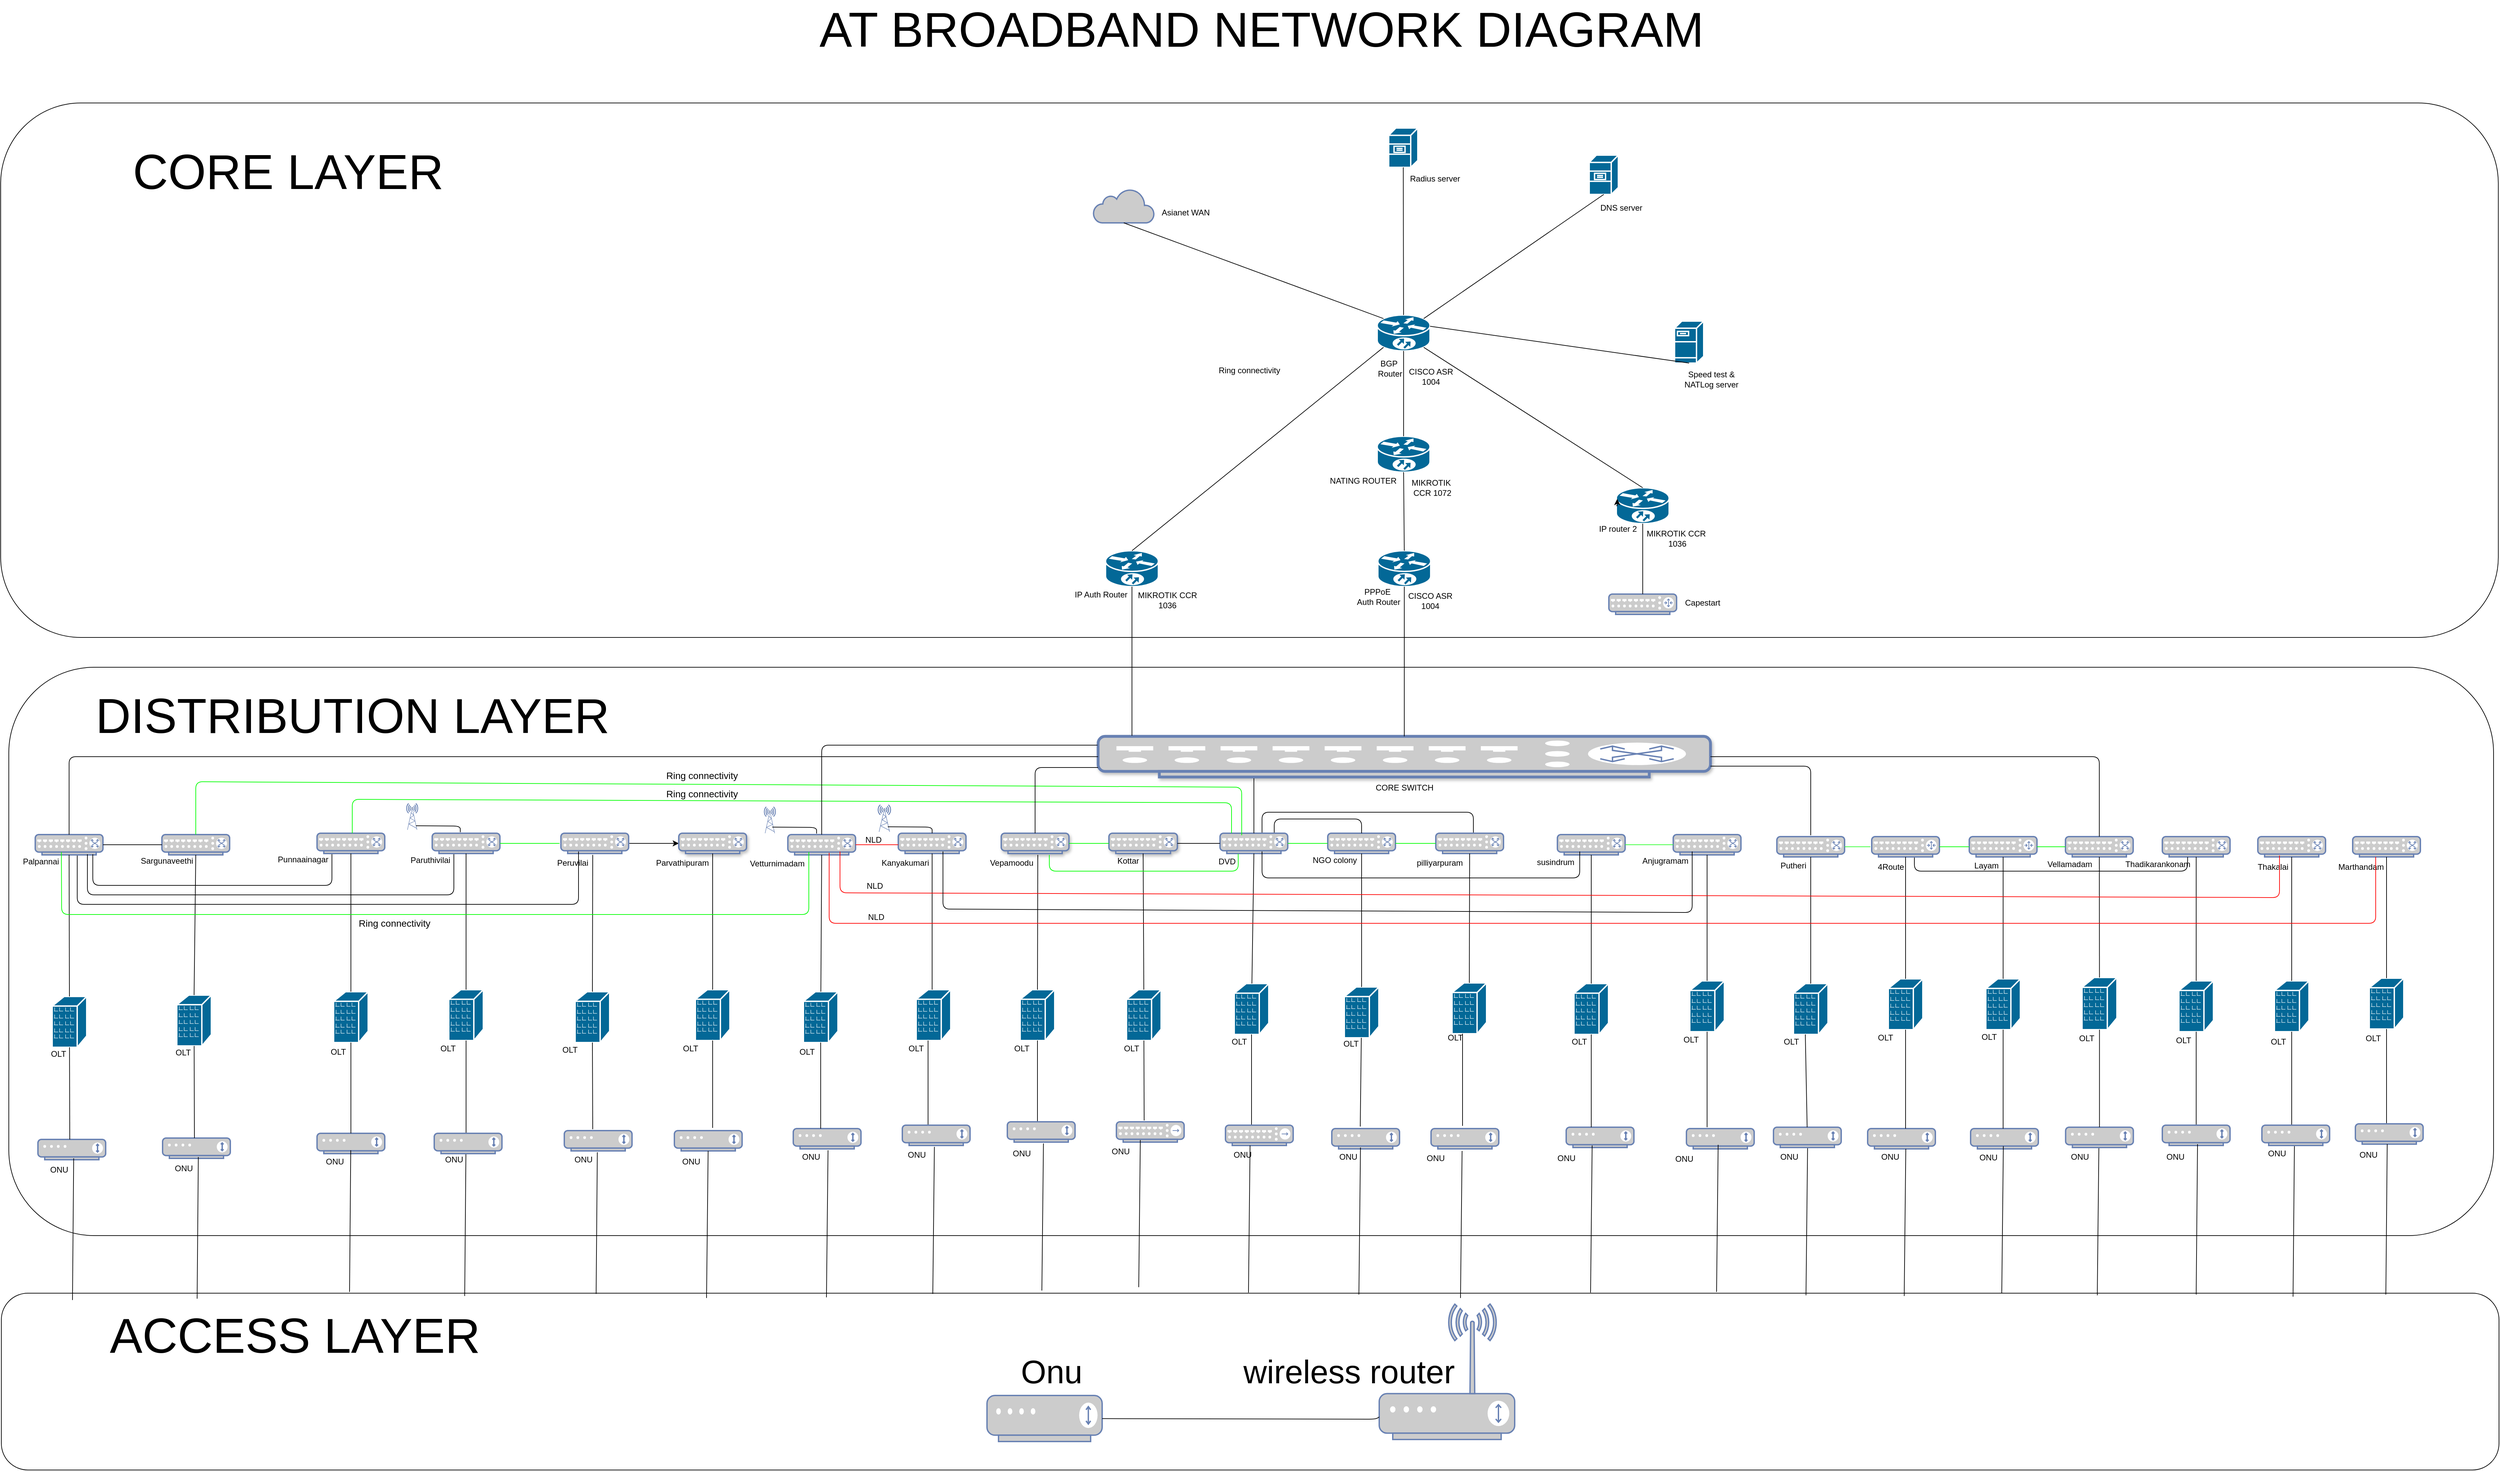 <mxfile version="14.1.8" type="google"><diagram name="Page-1" id="c37626ed-c26b-45fb-9056-f9ebc6bb27b6"><mxGraphModel dx="10740" dy="3450" grid="0" gridSize="10" guides="0" tooltips="0" connect="1" arrows="1" fold="1" page="0" pageScale="1" pageWidth="1100" pageHeight="850" background="none" math="0" shadow="0"><root><object label="" id="0"><mxCell/></object><mxCell id="1" parent="0"/><mxCell id="fa2yDIMkF9nS8aCgqllg-28" value="" style="rounded=1;whiteSpace=wrap;html=1;strokeColor=#000000;fillColor=#FFFFFF;" parent="1" vertex="1"><mxGeometry x="-4982" y="737" width="3687" height="261" as="geometry"/></mxCell><mxCell id="fa2yDIMkF9nS8aCgqllg-39" value="" style="rounded=1;whiteSpace=wrap;html=1;strokeColor=#000000;fillColor=#FFFFFF;" parent="1" vertex="1"><mxGeometry x="-4971" y="-187" width="3668" height="839" as="geometry"/></mxCell><mxCell id="fa2yDIMkF9nS8aCgqllg-27" value="Ring connectivity" style="rounded=1;whiteSpace=wrap;html=1;strokeColor=#000000;fillColor=#FFFFFF;" parent="1" vertex="1"><mxGeometry x="-4983" y="-1020" width="3687" height="789" as="geometry"/></mxCell><mxCell id="qCsFkfII31JoqMcFsH_A-13" value="" style="shape=mxgraph.cisco.routers.10700;html=1;pointerEvents=1;dashed=0;fillColor=#036897;strokeColor=#ffffff;strokeWidth=2;verticalLabelPosition=bottom;verticalAlign=top;align=center;outlineConnect=0;" parent="1" vertex="1"><mxGeometry x="-2951" y="-707" width="78" height="53" as="geometry"/></mxCell><mxCell id="qCsFkfII31JoqMcFsH_A-14" value="" style="shape=mxgraph.cisco.routers.10700;html=1;pointerEvents=1;dashed=0;fillColor=#036897;strokeColor=#ffffff;strokeWidth=2;verticalLabelPosition=bottom;verticalAlign=top;align=center;outlineConnect=0;" parent="1" vertex="1"><mxGeometry x="-2951" y="-528" width="78" height="53" as="geometry"/></mxCell><mxCell id="qCsFkfII31JoqMcFsH_A-15" value="" style="shape=mxgraph.cisco.routers.10700;html=1;pointerEvents=1;dashed=0;fillColor=#036897;strokeColor=#ffffff;strokeWidth=2;verticalLabelPosition=bottom;verticalAlign=top;align=center;outlineConnect=0;" parent="1" vertex="1"><mxGeometry x="-2950" y="-359" width="78" height="53" as="geometry"/></mxCell><mxCell id="qCsFkfII31JoqMcFsH_A-16" value="" style="shape=mxgraph.cisco.routers.10700;html=1;pointerEvents=1;dashed=0;fillColor=#036897;strokeColor=#ffffff;strokeWidth=2;verticalLabelPosition=bottom;verticalAlign=top;align=center;outlineConnect=0;" parent="1" vertex="1"><mxGeometry x="-3352" y="-359" width="78" height="53" as="geometry"/></mxCell><mxCell id="qCsFkfII31JoqMcFsH_A-17" value="" style="shape=mxgraph.cisco.routers.10700;html=1;pointerEvents=1;dashed=0;fillColor=#036897;strokeColor=#ffffff;strokeWidth=2;verticalLabelPosition=bottom;verticalAlign=top;align=center;outlineConnect=0;" parent="1" vertex="1"><mxGeometry x="-2598" y="-452" width="78" height="53" as="geometry"/></mxCell><mxCell id="qCsFkfII31JoqMcFsH_A-19" value="" style="shape=mxgraph.cisco.servers.fileserver;html=1;pointerEvents=1;dashed=0;fillColor=#036897;strokeColor=#ffffff;strokeWidth=2;verticalLabelPosition=bottom;verticalAlign=top;align=center;outlineConnect=0;" parent="1" vertex="1"><mxGeometry x="-2512" y="-698" width="43" height="62" as="geometry"/></mxCell><mxCell id="qCsFkfII31JoqMcFsH_A-20" value="" style="shape=mxgraph.cisco.servers.file_server;html=1;pointerEvents=1;dashed=0;fillColor=#036897;strokeColor=#ffffff;strokeWidth=2;verticalLabelPosition=bottom;verticalAlign=top;align=center;outlineConnect=0;" parent="1" vertex="1"><mxGeometry x="-2638" y="-943" width="43" height="58" as="geometry"/></mxCell><mxCell id="qCsFkfII31JoqMcFsH_A-22" value="" style="fontColor=#0066CC;verticalAlign=top;verticalLabelPosition=bottom;labelPosition=center;align=center;html=1;outlineConnect=0;fillColor=#CCCCCC;strokeColor=#6881B3;gradientColor=none;gradientDirection=north;strokeWidth=2;shape=mxgraph.networks.switch;shadow=1;" parent="1" vertex="1"><mxGeometry x="-3363" y="-85" width="904" height="60" as="geometry"/></mxCell><mxCell id="qCsFkfII31JoqMcFsH_A-23" value="" style="fontColor=#0066CC;verticalAlign=top;verticalLabelPosition=bottom;labelPosition=center;align=center;html=1;outlineConnect=0;fillColor=#CCCCCC;strokeColor=#6881B3;gradientColor=none;gradientDirection=north;strokeWidth=2;shape=mxgraph.networks.switch;" parent="1" vertex="1"><mxGeometry x="-2361" y="63" width="100" height="30" as="geometry"/></mxCell><mxCell id="qCsFkfII31JoqMcFsH_A-25" value="" style="fontColor=#0066CC;verticalAlign=top;verticalLabelPosition=bottom;labelPosition=center;align=center;html=1;outlineConnect=0;fillColor=#CCCCCC;strokeColor=#6881B3;gradientColor=none;gradientDirection=north;strokeWidth=2;shape=mxgraph.networks.router;" parent="1" vertex="1"><mxGeometry x="-2221" y="63" width="100" height="30" as="geometry"/></mxCell><mxCell id="qCsFkfII31JoqMcFsH_A-26" value="" style="fontColor=#0066CC;verticalAlign=top;verticalLabelPosition=bottom;labelPosition=center;align=center;html=1;outlineConnect=0;fillColor=#CCCCCC;strokeColor=#6881B3;gradientColor=none;gradientDirection=north;strokeWidth=2;shape=mxgraph.networks.router;" parent="1" vertex="1"><mxGeometry x="-2077" y="63" width="100" height="30" as="geometry"/></mxCell><mxCell id="qCsFkfII31JoqMcFsH_A-27" value="" style="fontColor=#0066CC;verticalAlign=top;verticalLabelPosition=bottom;labelPosition=center;align=center;html=1;outlineConnect=0;fillColor=#CCCCCC;strokeColor=#6881B3;gradientColor=none;gradientDirection=north;strokeWidth=2;shape=mxgraph.networks.switch;" parent="1" vertex="1"><mxGeometry x="-1935" y="63" width="100" height="30" as="geometry"/></mxCell><mxCell id="qCsFkfII31JoqMcFsH_A-28" value="" style="fontColor=#0066CC;verticalAlign=top;verticalLabelPosition=bottom;labelPosition=center;align=center;html=1;outlineConnect=0;fillColor=#CCCCCC;strokeColor=#6881B3;gradientColor=none;gradientDirection=north;strokeWidth=2;shape=mxgraph.networks.switch;" parent="1" vertex="1"><mxGeometry x="-1792" y="63" width="100" height="30" as="geometry"/></mxCell><mxCell id="qCsFkfII31JoqMcFsH_A-29" value="" style="fontColor=#0066CC;verticalAlign=top;verticalLabelPosition=bottom;labelPosition=center;align=center;html=1;outlineConnect=0;fillColor=#CCCCCC;strokeColor=#6881B3;gradientColor=none;gradientDirection=north;strokeWidth=2;shape=mxgraph.networks.switch;" parent="1" vertex="1"><mxGeometry x="-1651" y="63" width="100" height="30" as="geometry"/></mxCell><mxCell id="qCsFkfII31JoqMcFsH_A-30" value="" style="fontColor=#0066CC;verticalAlign=top;verticalLabelPosition=bottom;labelPosition=center;align=center;html=1;outlineConnect=0;fillColor=#CCCCCC;strokeColor=#6881B3;gradientColor=none;gradientDirection=north;strokeWidth=2;shape=mxgraph.networks.switch;" parent="1" vertex="1"><mxGeometry x="-1511" y="63" width="100" height="30" as="geometry"/></mxCell><mxCell id="qCsFkfII31JoqMcFsH_A-33" value="" style="shape=mxgraph.cisco.buildings.branch_office;html=1;pointerEvents=1;dashed=0;fillColor=#036897;strokeColor=#ffffff;strokeWidth=2;verticalLabelPosition=bottom;verticalAlign=top;align=center;outlineConnect=0;" parent="1" vertex="1"><mxGeometry x="-2840.5" y="279" width="51" height="75" as="geometry"/></mxCell><mxCell id="qCsFkfII31JoqMcFsH_A-34" value="" style="shape=mxgraph.cisco.buildings.branch_office;html=1;pointerEvents=1;dashed=0;fillColor=#036897;strokeColor=#ffffff;strokeWidth=2;verticalLabelPosition=bottom;verticalAlign=top;align=center;outlineConnect=0;" parent="1" vertex="1"><mxGeometry x="-2660.5" y="280" width="51" height="75" as="geometry"/></mxCell><mxCell id="qCsFkfII31JoqMcFsH_A-35" value="" style="shape=mxgraph.cisco.buildings.branch_office;html=1;pointerEvents=1;dashed=0;fillColor=#036897;strokeColor=#ffffff;strokeWidth=2;verticalLabelPosition=bottom;verticalAlign=top;align=center;outlineConnect=0;" parent="1" vertex="1"><mxGeometry x="-1767.5" y="276" width="51" height="75" as="geometry"/></mxCell><mxCell id="qCsFkfII31JoqMcFsH_A-36" value="" style="shape=mxgraph.cisco.buildings.branch_office;html=1;pointerEvents=1;dashed=0;fillColor=#036897;strokeColor=#ffffff;strokeWidth=2;verticalLabelPosition=bottom;verticalAlign=top;align=center;outlineConnect=0;" parent="1" vertex="1"><mxGeometry x="-1626.5" y="276" width="51" height="75" as="geometry"/></mxCell><mxCell id="qCsFkfII31JoqMcFsH_A-37" value="" style="shape=mxgraph.cisco.buildings.branch_office;html=1;pointerEvents=1;dashed=0;fillColor=#036897;strokeColor=#ffffff;strokeWidth=2;verticalLabelPosition=bottom;verticalAlign=top;align=center;outlineConnect=0;" parent="1" vertex="1"><mxGeometry x="-1486.5" y="272" width="51" height="75" as="geometry"/></mxCell><mxCell id="qCsFkfII31JoqMcFsH_A-41" value="" style="shape=mxgraph.cisco.buildings.branch_office;html=1;pointerEvents=1;dashed=0;fillColor=#036897;strokeColor=#ffffff;strokeWidth=2;verticalLabelPosition=bottom;verticalAlign=top;align=center;outlineConnect=0;" parent="1" vertex="1"><mxGeometry x="-2489.5" y="276" width="51" height="75" as="geometry"/></mxCell><mxCell id="qCsFkfII31JoqMcFsH_A-47" value="" style="fontColor=#0066CC;verticalAlign=top;verticalLabelPosition=bottom;labelPosition=center;align=center;html=1;outlineConnect=0;fillColor=#CCCCCC;strokeColor=#6881B3;gradientColor=none;gradientDirection=north;strokeWidth=2;shape=mxgraph.networks.switch;" parent="1" vertex="1"><mxGeometry x="-2514" y="60" width="100" height="30" as="geometry"/></mxCell><mxCell id="qCsFkfII31JoqMcFsH_A-48" value="" style="fontColor=#0066CC;verticalAlign=top;verticalLabelPosition=bottom;labelPosition=center;align=center;html=1;outlineConnect=0;fillColor=#CCCCCC;strokeColor=#6881B3;gradientColor=none;gradientDirection=north;strokeWidth=2;shape=mxgraph.networks.switch;" parent="1" vertex="1"><mxGeometry x="-2685" y="60" width="100" height="30" as="geometry"/></mxCell><mxCell id="qCsFkfII31JoqMcFsH_A-49" value="" style="fontColor=#0066CC;verticalAlign=top;verticalLabelPosition=bottom;labelPosition=center;align=center;html=1;outlineConnect=0;fillColor=#CCCCCC;strokeColor=#6881B3;gradientColor=none;gradientDirection=north;strokeWidth=2;shape=mxgraph.networks.switch;" parent="1" vertex="1"><mxGeometry x="-3024" y="58" width="100" height="30" as="geometry"/></mxCell><mxCell id="qCsFkfII31JoqMcFsH_A-50" value="" style="fontColor=#0066CC;verticalAlign=top;verticalLabelPosition=bottom;labelPosition=center;align=center;html=1;outlineConnect=0;fillColor=#CCCCCC;strokeColor=#6881B3;gradientColor=none;gradientDirection=north;strokeWidth=2;shape=mxgraph.networks.switch;" parent="1" vertex="1"><mxGeometry x="-3183" y="58" width="100" height="30" as="geometry"/></mxCell><mxCell id="qCsFkfII31JoqMcFsH_A-51" value="" style="fontColor=#0066CC;verticalAlign=top;verticalLabelPosition=bottom;labelPosition=center;align=center;html=1;outlineConnect=0;fillColor=#CCCCCC;strokeColor=#6881B3;gradientColor=none;gradientDirection=north;strokeWidth=2;shape=mxgraph.networks.switch;" parent="1" vertex="1"><mxGeometry x="-2864.5" y="58" width="100" height="30" as="geometry"/></mxCell><mxCell id="qCsFkfII31JoqMcFsH_A-52" value="" style="fontColor=#0066CC;verticalAlign=top;verticalLabelPosition=bottom;labelPosition=center;align=center;html=1;outlineConnect=0;fillColor=#CCCCCC;strokeColor=#6881B3;gradientColor=none;gradientDirection=north;strokeWidth=2;shape=mxgraph.networks.switch;" parent="1" vertex="1"><mxGeometry x="-3658" y="58" width="100" height="30" as="geometry"/></mxCell><mxCell id="qCsFkfII31JoqMcFsH_A-53" value="" style="fontColor=#0066CC;verticalAlign=top;verticalLabelPosition=bottom;labelPosition=center;align=center;html=1;outlineConnect=0;fillColor=#CCCCCC;strokeColor=#6881B3;gradientColor=none;gradientDirection=north;strokeWidth=2;shape=mxgraph.networks.switch;" parent="1" vertex="1"><mxGeometry x="-3821" y="60" width="100" height="30" as="geometry"/></mxCell><mxCell id="4oC_6EB3lGYXUDssKmLc-36" style="edgeStyle=orthogonalEdgeStyle;rounded=0;orthogonalLoop=1;jettySize=auto;html=1;exitX=1;exitY=0.5;exitDx=0;exitDy=0;exitPerimeter=0;entryX=0;entryY=0.5;entryDx=0;entryDy=0;entryPerimeter=0;" parent="1" source="qCsFkfII31JoqMcFsH_A-54" target="qCsFkfII31JoqMcFsH_A-130" edge="1"><mxGeometry relative="1" as="geometry"/></mxCell><mxCell id="qCsFkfII31JoqMcFsH_A-54" value="" style="fontColor=#0066CC;verticalAlign=top;verticalLabelPosition=bottom;labelPosition=center;align=center;html=1;outlineConnect=0;fillColor=#CCCCCC;strokeColor=#6881B3;gradientColor=none;gradientDirection=north;strokeWidth=2;shape=mxgraph.networks.switch;" parent="1" vertex="1"><mxGeometry x="-4156" y="58" width="100" height="30" as="geometry"/></mxCell><mxCell id="qCsFkfII31JoqMcFsH_A-55" value="" style="fontColor=#0066CC;verticalAlign=top;verticalLabelPosition=bottom;labelPosition=center;align=center;html=1;outlineConnect=0;fillColor=#CCCCCC;strokeColor=#6881B3;gradientColor=none;gradientDirection=north;strokeWidth=2;shape=mxgraph.networks.switch;" parent="1" vertex="1"><mxGeometry x="-4346" y="58" width="100" height="30" as="geometry"/></mxCell><mxCell id="qCsFkfII31JoqMcFsH_A-56" value="" style="fontColor=#0066CC;verticalAlign=top;verticalLabelPosition=bottom;labelPosition=center;align=center;html=1;outlineConnect=0;fillColor=#CCCCCC;strokeColor=#6881B3;gradientColor=none;gradientDirection=north;strokeWidth=2;shape=mxgraph.networks.switch;" parent="1" vertex="1"><mxGeometry x="-4516" y="58" width="100" height="30" as="geometry"/></mxCell><mxCell id="qCsFkfII31JoqMcFsH_A-68" value="" style="shape=mxgraph.cisco.buildings.branch_office;html=1;pointerEvents=1;dashed=0;fillColor=#036897;strokeColor=#ffffff;strokeWidth=2;verticalLabelPosition=bottom;verticalAlign=top;align=center;outlineConnect=0;" parent="1" vertex="1"><mxGeometry x="-4135" y="292" width="51" height="75" as="geometry"/></mxCell><mxCell id="qCsFkfII31JoqMcFsH_A-69" value="" style="shape=mxgraph.cisco.buildings.branch_office;html=1;pointerEvents=1;dashed=0;fillColor=#036897;strokeColor=#ffffff;strokeWidth=2;verticalLabelPosition=bottom;verticalAlign=top;align=center;outlineConnect=0;" parent="1" vertex="1"><mxGeometry x="-3957.5" y="289" width="51" height="75" as="geometry"/></mxCell><mxCell id="qCsFkfII31JoqMcFsH_A-70" value="" style="shape=mxgraph.cisco.buildings.branch_office;html=1;pointerEvents=1;dashed=0;fillColor=#036897;strokeColor=#ffffff;strokeWidth=2;verticalLabelPosition=bottom;verticalAlign=top;align=center;outlineConnect=0;" parent="1" vertex="1"><mxGeometry x="-3798" y="292" width="51" height="75" as="geometry"/></mxCell><mxCell id="qCsFkfII31JoqMcFsH_A-71" value="" style="shape=mxgraph.cisco.buildings.branch_office;html=1;pointerEvents=1;dashed=0;fillColor=#036897;strokeColor=#ffffff;strokeWidth=2;verticalLabelPosition=bottom;verticalAlign=top;align=center;outlineConnect=0;" parent="1" vertex="1"><mxGeometry x="-3631.5" y="289" width="51" height="75" as="geometry"/></mxCell><mxCell id="qCsFkfII31JoqMcFsH_A-72" value="" style="shape=mxgraph.cisco.buildings.branch_office;html=1;pointerEvents=1;dashed=0;fillColor=#036897;strokeColor=#ffffff;strokeWidth=2;verticalLabelPosition=bottom;verticalAlign=top;align=center;outlineConnect=0;" parent="1" vertex="1"><mxGeometry x="-3478" y="289" width="51" height="75" as="geometry"/></mxCell><mxCell id="qCsFkfII31JoqMcFsH_A-73" value="" style="shape=mxgraph.cisco.buildings.branch_office;html=1;pointerEvents=1;dashed=0;fillColor=#036897;strokeColor=#ffffff;strokeWidth=2;verticalLabelPosition=bottom;verticalAlign=top;align=center;outlineConnect=0;" parent="1" vertex="1"><mxGeometry x="-3321" y="289" width="51" height="75" as="geometry"/></mxCell><mxCell id="qCsFkfII31JoqMcFsH_A-74" value="" style="shape=mxgraph.cisco.buildings.branch_office;html=1;pointerEvents=1;dashed=0;fillColor=#036897;strokeColor=#ffffff;strokeWidth=2;verticalLabelPosition=bottom;verticalAlign=top;align=center;outlineConnect=0;" parent="1" vertex="1"><mxGeometry x="-3162" y="280" width="51" height="75" as="geometry"/></mxCell><mxCell id="qCsFkfII31JoqMcFsH_A-75" value="" style="shape=mxgraph.cisco.buildings.branch_office;html=1;pointerEvents=1;dashed=0;fillColor=#036897;strokeColor=#ffffff;strokeWidth=2;verticalLabelPosition=bottom;verticalAlign=top;align=center;outlineConnect=0;" parent="1" vertex="1"><mxGeometry x="-2999.5" y="285" width="51" height="75" as="geometry"/></mxCell><mxCell id="qCsFkfII31JoqMcFsH_A-76" value="" style="shape=mxgraph.cisco.buildings.branch_office;html=1;pointerEvents=1;dashed=0;fillColor=#036897;strokeColor=#ffffff;strokeWidth=2;verticalLabelPosition=bottom;verticalAlign=top;align=center;outlineConnect=0;" parent="1" vertex="1"><mxGeometry x="-4491.5" y="292" width="51" height="75" as="geometry"/></mxCell><mxCell id="qCsFkfII31JoqMcFsH_A-77" value="" style="shape=mxgraph.cisco.buildings.branch_office;html=1;pointerEvents=1;dashed=0;fillColor=#036897;strokeColor=#ffffff;strokeWidth=2;verticalLabelPosition=bottom;verticalAlign=top;align=center;outlineConnect=0;" parent="1" vertex="1"><mxGeometry x="-4321.5" y="289" width="51" height="75" as="geometry"/></mxCell><mxCell id="qCsFkfII31JoqMcFsH_A-78" value="" style="shape=mxgraph.cisco.buildings.branch_office;html=1;pointerEvents=1;dashed=0;fillColor=#036897;strokeColor=#ffffff;strokeWidth=2;verticalLabelPosition=bottom;verticalAlign=top;align=center;outlineConnect=0;" parent="1" vertex="1"><mxGeometry x="-2336.5" y="280" width="51" height="75" as="geometry"/></mxCell><mxCell id="qCsFkfII31JoqMcFsH_A-79" value="" style="shape=mxgraph.cisco.buildings.branch_office;html=1;pointerEvents=1;dashed=0;fillColor=#036897;strokeColor=#ffffff;strokeWidth=2;verticalLabelPosition=bottom;verticalAlign=top;align=center;outlineConnect=0;" parent="1" vertex="1"><mxGeometry x="-2196.5" y="273" width="51" height="75" as="geometry"/></mxCell><mxCell id="qCsFkfII31JoqMcFsH_A-89" value="" style="html=1;outlineConnect=0;fillColor=#CCCCCC;strokeColor=#6881B3;gradientColor=none;gradientDirection=north;strokeWidth=2;shape=mxgraph.networks.cloud;fontColor=#ffffff;" parent="1" vertex="1"><mxGeometry x="-3370" y="-893" width="90" height="50" as="geometry"/></mxCell><mxCell id="qCsFkfII31JoqMcFsH_A-92" value="" style="endArrow=none;html=1;entryX=0.5;entryY=1;entryDx=0;entryDy=0;entryPerimeter=0;" parent="1" target="qCsFkfII31JoqMcFsH_A-16" edge="1"><mxGeometry width="50" height="50" relative="1" as="geometry"><mxPoint x="-3313" y="-86" as="sourcePoint"/><mxPoint x="-3237" y="-532" as="targetPoint"/></mxGeometry></mxCell><mxCell id="qCsFkfII31JoqMcFsH_A-93" value="" style="endArrow=none;html=1;entryX=0.12;entryY=0.9;entryDx=0;entryDy=0;entryPerimeter=0;exitX=0.5;exitY=0;exitDx=0;exitDy=0;exitPerimeter=0;" parent="1" source="qCsFkfII31JoqMcFsH_A-16" target="qCsFkfII31JoqMcFsH_A-13" edge="1"><mxGeometry width="50" height="50" relative="1" as="geometry"><mxPoint x="-3260" y="-580" as="sourcePoint"/><mxPoint x="-3210" y="-630" as="targetPoint"/></mxGeometry></mxCell><mxCell id="qCsFkfII31JoqMcFsH_A-94" value="" style="endArrow=none;html=1;entryX=0.5;entryY=1;entryDx=0;entryDy=0;entryPerimeter=0;exitX=0.5;exitY=0;exitDx=0;exitDy=0;exitPerimeter=0;" parent="1" source="qCsFkfII31JoqMcFsH_A-14" target="qCsFkfII31JoqMcFsH_A-13" edge="1"><mxGeometry width="50" height="50" relative="1" as="geometry"><mxPoint x="-2913" y="-455" as="sourcePoint"/><mxPoint x="-2645" y="-372" as="targetPoint"/></mxGeometry></mxCell><mxCell id="qCsFkfII31JoqMcFsH_A-95" value="" style="endArrow=none;html=1;exitX=0.5;exitY=0;exitDx=0;exitDy=0;exitPerimeter=0;entryX=0.5;entryY=1;entryDx=0;entryDy=0;entryPerimeter=0;" parent="1" source="qCsFkfII31JoqMcFsH_A-15" target="qCsFkfII31JoqMcFsH_A-14" edge="1"><mxGeometry width="50" height="50" relative="1" as="geometry"><mxPoint x="-2697" y="-692" as="sourcePoint"/><mxPoint x="-2911" y="-527" as="targetPoint"/></mxGeometry></mxCell><mxCell id="qCsFkfII31JoqMcFsH_A-96" value="" style="endArrow=none;html=1;entryX=0.5;entryY=1;entryDx=0;entryDy=0;entryPerimeter=0;exitX=0.88;exitY=0.1;exitDx=0;exitDy=0;exitPerimeter=0;" parent="1" source="qCsFkfII31JoqMcFsH_A-13" target="qCsFkfII31JoqMcFsH_A-20" edge="1"><mxGeometry width="50" height="50" relative="1" as="geometry"><mxPoint x="-2879" y="-608" as="sourcePoint"/><mxPoint x="-2647" y="-965" as="targetPoint"/></mxGeometry></mxCell><mxCell id="qCsFkfII31JoqMcFsH_A-97" value="" style="endArrow=none;html=1;exitX=1;exitY=0.314;exitDx=0;exitDy=0;exitPerimeter=0;entryX=0.5;entryY=1;entryDx=0;entryDy=0;entryPerimeter=0;" parent="1" source="qCsFkfII31JoqMcFsH_A-13" target="qCsFkfII31JoqMcFsH_A-19" edge="1"><mxGeometry width="50" height="50" relative="1" as="geometry"><mxPoint x="-2697" y="-915" as="sourcePoint"/><mxPoint x="-2647" y="-965" as="targetPoint"/></mxGeometry></mxCell><mxCell id="qCsFkfII31JoqMcFsH_A-98" value="" style="endArrow=none;html=1;entryX=0.5;entryY=1;entryDx=0;entryDy=0;entryPerimeter=0;exitX=0.12;exitY=0.1;exitDx=0;exitDy=0;exitPerimeter=0;" parent="1" source="qCsFkfII31JoqMcFsH_A-13" target="qCsFkfII31JoqMcFsH_A-89" edge="1"><mxGeometry width="50" height="50" relative="1" as="geometry"><mxPoint x="-2697" y="-915" as="sourcePoint"/><mxPoint x="-2647" y="-965" as="targetPoint"/></mxGeometry></mxCell><mxCell id="qCsFkfII31JoqMcFsH_A-99" value="" style="shape=mxgraph.cisco.servers.file_server;html=1;pointerEvents=1;dashed=0;fillColor=#036897;strokeColor=#ffffff;strokeWidth=2;verticalLabelPosition=bottom;verticalAlign=top;align=center;outlineConnect=0;" parent="1" vertex="1"><mxGeometry x="-2934" y="-983" width="43" height="58" as="geometry"/></mxCell><mxCell id="qCsFkfII31JoqMcFsH_A-100" value="" style="endArrow=none;html=1;entryX=0.5;entryY=1;entryDx=0;entryDy=0;entryPerimeter=0;" parent="1" source="qCsFkfII31JoqMcFsH_A-13" target="qCsFkfII31JoqMcFsH_A-99" edge="1"><mxGeometry width="50" height="50" relative="1" as="geometry"><mxPoint x="-2992" y="-1000" as="sourcePoint"/><mxPoint x="-2942" y="-1050" as="targetPoint"/></mxGeometry></mxCell><mxCell id="qCsFkfII31JoqMcFsH_A-103" value="" style="endArrow=none;html=1;exitX=0.88;exitY=0.9;exitDx=0;exitDy=0;exitPerimeter=0;entryX=0.5;entryY=0;entryDx=0;entryDy=0;entryPerimeter=0;" parent="1" source="qCsFkfII31JoqMcFsH_A-13" target="qCsFkfII31JoqMcFsH_A-17" edge="1"><mxGeometry width="50" height="50" relative="1" as="geometry"><mxPoint x="-2697" y="-542" as="sourcePoint"/><mxPoint x="-2647" y="-592" as="targetPoint"/></mxGeometry></mxCell><mxCell id="qCsFkfII31JoqMcFsH_A-104" style="edgeStyle=orthogonalEdgeStyle;rounded=0;orthogonalLoop=1;jettySize=auto;html=1;exitX=0;exitY=0.5;exitDx=0;exitDy=0;exitPerimeter=0;entryX=0.017;entryY=0.314;entryDx=0;entryDy=0;entryPerimeter=0;" parent="1" source="qCsFkfII31JoqMcFsH_A-17" target="qCsFkfII31JoqMcFsH_A-17" edge="1"><mxGeometry relative="1" as="geometry"/></mxCell><mxCell id="qCsFkfII31JoqMcFsH_A-105" value="" style="fontColor=#0066CC;verticalAlign=top;verticalLabelPosition=bottom;labelPosition=center;align=center;html=1;outlineConnect=0;fillColor=#CCCCCC;strokeColor=#6881B3;gradientColor=none;gradientDirection=north;strokeWidth=2;shape=mxgraph.networks.router;" parent="1" vertex="1"><mxGeometry x="-2609" y="-295" width="100" height="30" as="geometry"/></mxCell><mxCell id="qCsFkfII31JoqMcFsH_A-106" value="" style="endArrow=none;html=1;exitX=0.5;exitY=0;exitDx=0;exitDy=0;exitPerimeter=0;entryX=0.5;entryY=1;entryDx=0;entryDy=0;entryPerimeter=0;" parent="1" source="qCsFkfII31JoqMcFsH_A-22" target="qCsFkfII31JoqMcFsH_A-15" edge="1"><mxGeometry width="50" height="50" relative="1" as="geometry"><mxPoint x="-2697" y="-222" as="sourcePoint"/><mxPoint x="-2647" y="-272" as="targetPoint"/></mxGeometry></mxCell><mxCell id="qCsFkfII31JoqMcFsH_A-117" value="Peruvilai" style="text;html=1;align=center;verticalAlign=middle;resizable=0;points=[];autosize=1;" parent="1" vertex="1"><mxGeometry x="-4167" y="93" width="56" height="18" as="geometry"/></mxCell><mxCell id="qCsFkfII31JoqMcFsH_A-118" value="Paruthivilai" style="text;html=1;align=center;verticalAlign=middle;resizable=0;points=[];autosize=1;" parent="1" vertex="1"><mxGeometry x="-4384" y="89" width="69" height="18" as="geometry"/></mxCell><mxCell id="qCsFkfII31JoqMcFsH_A-119" value="Vetturnimadam" style="text;html=1;align=center;verticalAlign=middle;resizable=0;points=[];autosize=1;" parent="1" vertex="1"><mxGeometry x="-3883" y="94" width="91" height="18" as="geometry"/></mxCell><mxCell id="qCsFkfII31JoqMcFsH_A-120" value="Kanyakumari" style="text;html=1;align=center;verticalAlign=middle;resizable=0;points=[];autosize=1;" parent="1" vertex="1"><mxGeometry x="-3688" y="93" width="80" height="18" as="geometry"/></mxCell><mxCell id="qCsFkfII31JoqMcFsH_A-123" value="DVD" style="text;html=1;align=center;verticalAlign=middle;resizable=0;points=[];autosize=1;" parent="1" vertex="1"><mxGeometry x="-3191" y="91" width="35" height="18" as="geometry"/></mxCell><mxCell id="qCsFkfII31JoqMcFsH_A-124" value="NGO colony" style="text;html=1;align=center;verticalAlign=middle;resizable=0;points=[];autosize=1;" parent="1" vertex="1"><mxGeometry x="-3052" y="89" width="75" height="18" as="geometry"/></mxCell><mxCell id="qCsFkfII31JoqMcFsH_A-125" value="pilliyarpuram" style="text;html=1;align=center;verticalAlign=middle;resizable=0;points=[];autosize=1;" parent="1" vertex="1"><mxGeometry x="-2898" y="93" width="78" height="18" as="geometry"/></mxCell><mxCell id="qCsFkfII31JoqMcFsH_A-126" value="susindrum" style="text;html=1;align=center;verticalAlign=middle;resizable=0;points=[];autosize=1;" parent="1" vertex="1"><mxGeometry x="-2721" y="92" width="65" height="18" as="geometry"/></mxCell><mxCell id="qCsFkfII31JoqMcFsH_A-127" value="Anjugramam" style="text;html=1;align=center;verticalAlign=middle;resizable=0;points=[];autosize=1;" parent="1" vertex="1"><mxGeometry x="-2565" y="90" width="78" height="18" as="geometry"/></mxCell><mxCell id="qCsFkfII31JoqMcFsH_A-130" value="" style="fontColor=#0066CC;verticalAlign=top;verticalLabelPosition=bottom;labelPosition=center;align=center;html=1;outlineConnect=0;fillColor=#CCCCCC;strokeColor=#6881B3;gradientColor=none;gradientDirection=north;strokeWidth=2;shape=mxgraph.networks.switch;shadow=1;" parent="1" vertex="1"><mxGeometry x="-3982" y="58" width="100" height="30" as="geometry"/></mxCell><mxCell id="qCsFkfII31JoqMcFsH_A-133" value="" style="fontColor=#0066CC;verticalAlign=top;verticalLabelPosition=bottom;labelPosition=center;align=center;html=1;outlineConnect=0;fillColor=#CCCCCC;strokeColor=#6881B3;gradientColor=none;gradientDirection=north;strokeWidth=2;shape=mxgraph.networks.switch;shadow=1;" parent="1" vertex="1"><mxGeometry x="-3506" y="58" width="100" height="30" as="geometry"/></mxCell><mxCell id="qCsFkfII31JoqMcFsH_A-134" value="Vepamoodu" style="text;html=1;align=center;verticalAlign=middle;resizable=0;points=[];autosize=1;" parent="1" vertex="1"><mxGeometry x="-3528" y="93" width="74" height="18" as="geometry"/></mxCell><mxCell id="qCsFkfII31JoqMcFsH_A-137" value="" style="fontColor=#0066CC;verticalAlign=top;verticalLabelPosition=bottom;labelPosition=center;align=center;html=1;outlineConnect=0;fillColor=#CCCCCC;strokeColor=#6881B3;gradientColor=none;gradientDirection=north;strokeWidth=2;shape=mxgraph.networks.switch;shadow=1;" parent="1" vertex="1"><mxGeometry x="-3347" y="58" width="101" height="30" as="geometry"/></mxCell><mxCell id="qCsFkfII31JoqMcFsH_A-138" value="Kottar" style="text;html=1;align=center;verticalAlign=middle;resizable=0;points=[];autosize=1;" parent="1" vertex="1"><mxGeometry x="-3340" y="90" width="42" height="18" as="geometry"/></mxCell><mxCell id="nZTS2E-p4Ib_P2LChjOc-5" value="" style="shape=mxgraph.cisco.buildings.branch_office;html=1;pointerEvents=1;dashed=0;fillColor=#036897;strokeColor=#ffffff;strokeWidth=2;verticalLabelPosition=bottom;verticalAlign=top;align=center;outlineConnect=0;" parent="1" vertex="1"><mxGeometry x="-2052.5" y="273" width="51" height="75" as="geometry"/></mxCell><mxCell id="nZTS2E-p4Ib_P2LChjOc-6" value="" style="shape=mxgraph.cisco.buildings.branch_office;html=1;pointerEvents=1;dashed=0;fillColor=#036897;strokeColor=#ffffff;strokeWidth=2;verticalLabelPosition=bottom;verticalAlign=top;align=center;outlineConnect=0;" parent="1" vertex="1"><mxGeometry x="-1910.5" y="271" width="51.5" height="77" as="geometry"/></mxCell><mxCell id="sm6wCFi01cmSdVWhQ-o1-1" value="Asianet WAN" style="text;html=1;align=center;verticalAlign=middle;resizable=0;points=[];autosize=1;" parent="1" vertex="1"><mxGeometry x="-3275" y="-867" width="81" height="18" as="geometry"/></mxCell><mxCell id="sm6wCFi01cmSdVWhQ-o1-2" value="Speed test &amp;amp; &lt;br&gt;NATLog server" style="text;html=1;align=center;verticalAlign=middle;resizable=0;points=[];autosize=1;" parent="1" vertex="1"><mxGeometry x="-2503" y="-628" width="90" height="31" as="geometry"/></mxCell><mxCell id="sm6wCFi01cmSdVWhQ-o1-3" value="DNS server" style="text;html=1;align=center;verticalAlign=middle;resizable=0;points=[];autosize=1;" parent="1" vertex="1"><mxGeometry x="-2627" y="-874" width="72" height="18" as="geometry"/></mxCell><mxCell id="sm6wCFi01cmSdVWhQ-o1-5" value="BGP&lt;br&gt;&amp;nbsp;Router" style="text;html=1;align=center;verticalAlign=middle;resizable=0;points=[];autosize=1;" parent="1" vertex="1"><mxGeometry x="-2959" y="-644" width="49" height="31" as="geometry"/></mxCell><mxCell id="sm6wCFi01cmSdVWhQ-o1-6" value="IP Auth Router" style="text;html=1;align=center;verticalAlign=middle;resizable=0;points=[];autosize=1;" parent="1" vertex="1"><mxGeometry x="-3403" y="-303" width="88" height="18" as="geometry"/></mxCell><mxCell id="sm6wCFi01cmSdVWhQ-o1-7" value="PPPoE&lt;br&gt;&amp;nbsp;Auth Router" style="text;html=1;align=center;verticalAlign=middle;resizable=0;points=[];autosize=1;" parent="1" vertex="1"><mxGeometry x="-2989" y="-307" width="76" height="31" as="geometry"/></mxCell><mxCell id="sm6wCFi01cmSdVWhQ-o1-8" value="NATING ROUTER" style="text;html=1;align=center;verticalAlign=middle;resizable=0;points=[];autosize=1;" parent="1" vertex="1"><mxGeometry x="-3026" y="-471" width="108" height="18" as="geometry"/></mxCell><mxCell id="sm6wCFi01cmSdVWhQ-o1-9" value="" style="endArrow=none;html=1;entryX=0.5;entryY=1;entryDx=0;entryDy=0;entryPerimeter=0;exitX=0.5;exitY=0;exitDx=0;exitDy=0;exitPerimeter=0;" parent="1" source="qCsFkfII31JoqMcFsH_A-105" target="qCsFkfII31JoqMcFsH_A-17" edge="1"><mxGeometry width="50" height="50" relative="1" as="geometry"><mxPoint x="-2551" y="-425" as="sourcePoint"/><mxPoint x="-2722" y="-426" as="targetPoint"/></mxGeometry></mxCell><mxCell id="RbZa4mFHlCScyCsN_T44-1" value="Layam" style="text;html=1;align=center;verticalAlign=middle;resizable=0;points=[];autosize=1;" parent="1" vertex="1"><mxGeometry x="-2075" y="97" width="46" height="18" as="geometry"/></mxCell><mxCell id="RbZa4mFHlCScyCsN_T44-2" value="Vellamadam" style="text;html=1;align=center;verticalAlign=middle;resizable=0;points=[];autosize=1;" parent="1" vertex="1"><mxGeometry x="-1967" y="95" width="76" height="18" as="geometry"/></mxCell><mxCell id="RbZa4mFHlCScyCsN_T44-3" value="4Route" style="text;html=1;align=center;verticalAlign=middle;resizable=0;points=[];autosize=1;" parent="1" vertex="1"><mxGeometry x="-2218" y="99" width="49" height="18" as="geometry"/></mxCell><mxCell id="RbZa4mFHlCScyCsN_T44-4" value="Thadikarankonam" style="text;html=1;align=center;verticalAlign=middle;resizable=0;points=[];autosize=1;" parent="1" vertex="1"><mxGeometry x="-1852" y="95" width="106" height="18" as="geometry"/></mxCell><mxCell id="RbZa4mFHlCScyCsN_T44-5" value="Parvathipuram" style="text;html=1;align=center;verticalAlign=middle;resizable=0;points=[];autosize=1;" parent="1" vertex="1"><mxGeometry x="-4021" y="93" width="88" height="18" as="geometry"/></mxCell><mxCell id="RbZa4mFHlCScyCsN_T44-6" value="Thakalai" style="text;html=1;align=center;verticalAlign=middle;resizable=0;points=[];autosize=1;" parent="1" vertex="1"><mxGeometry x="-1657" y="99" width="55" height="18" as="geometry"/></mxCell><mxCell id="RbZa4mFHlCScyCsN_T44-7" value="Marthandam" style="text;html=1;align=center;verticalAlign=middle;resizable=0;points=[];autosize=1;" parent="1" vertex="1"><mxGeometry x="-1538" y="99" width="77" height="18" as="geometry"/></mxCell><mxCell id="RbZa4mFHlCScyCsN_T44-8" value="" style="fontColor=#0066CC;verticalAlign=top;verticalLabelPosition=bottom;labelPosition=center;align=center;html=1;outlineConnect=0;fillColor=#CCCCCC;strokeColor=#6881B3;gradientColor=none;gradientDirection=north;strokeWidth=2;shape=mxgraph.networks.modem;" parent="1" vertex="1"><mxGeometry x="-4516" y="501" width="100" height="30" as="geometry"/></mxCell><mxCell id="RbZa4mFHlCScyCsN_T44-9" value="" style="fontColor=#0066CC;verticalAlign=top;verticalLabelPosition=bottom;labelPosition=center;align=center;html=1;outlineConnect=0;fillColor=#CCCCCC;strokeColor=#6881B3;gradientColor=none;gradientDirection=north;strokeWidth=2;shape=mxgraph.networks.modem;" parent="1" vertex="1"><mxGeometry x="-4343" y="501" width="100" height="30" as="geometry"/></mxCell><mxCell id="RbZa4mFHlCScyCsN_T44-10" value="" style="fontColor=#0066CC;verticalAlign=top;verticalLabelPosition=bottom;labelPosition=center;align=center;html=1;outlineConnect=0;fillColor=#CCCCCC;strokeColor=#6881B3;gradientColor=none;gradientDirection=north;strokeWidth=2;shape=mxgraph.networks.modem;" parent="1" vertex="1"><mxGeometry x="-4151" y="497" width="100" height="30" as="geometry"/></mxCell><mxCell id="RbZa4mFHlCScyCsN_T44-11" value="" style="fontColor=#0066CC;verticalAlign=top;verticalLabelPosition=bottom;labelPosition=center;align=center;html=1;outlineConnect=0;fillColor=#CCCCCC;strokeColor=#6881B3;gradientColor=none;gradientDirection=north;strokeWidth=2;shape=mxgraph.networks.modem;" parent="1" vertex="1"><mxGeometry x="-3988.5" y="497" width="100" height="30" as="geometry"/></mxCell><mxCell id="RbZa4mFHlCScyCsN_T44-12" value="" style="fontColor=#0066CC;verticalAlign=top;verticalLabelPosition=bottom;labelPosition=center;align=center;html=1;outlineConnect=0;fillColor=#CCCCCC;strokeColor=#6881B3;gradientColor=none;gradientDirection=north;strokeWidth=2;shape=mxgraph.networks.modem;" parent="1" vertex="1"><mxGeometry x="-3813" y="494" width="100" height="30" as="geometry"/></mxCell><mxCell id="RbZa4mFHlCScyCsN_T44-13" value="" style="fontColor=#0066CC;verticalAlign=top;verticalLabelPosition=bottom;labelPosition=center;align=center;html=1;outlineConnect=0;fillColor=#CCCCCC;strokeColor=#6881B3;gradientColor=none;gradientDirection=north;strokeWidth=2;shape=mxgraph.networks.modem;" parent="1" vertex="1"><mxGeometry x="-3652" y="489" width="100" height="30" as="geometry"/></mxCell><mxCell id="RbZa4mFHlCScyCsN_T44-14" value="" style="fontColor=#0066CC;verticalAlign=top;verticalLabelPosition=bottom;labelPosition=center;align=center;html=1;outlineConnect=0;fillColor=#CCCCCC;strokeColor=#6881B3;gradientColor=none;gradientDirection=north;strokeWidth=2;shape=mxgraph.networks.modem;" parent="1" vertex="1"><mxGeometry x="-3497" y="484" width="100" height="30" as="geometry"/></mxCell><mxCell id="RbZa4mFHlCScyCsN_T44-15" value="" style="fontColor=#0066CC;verticalAlign=top;verticalLabelPosition=bottom;labelPosition=center;align=center;html=1;outlineConnect=0;fillColor=#CCCCCC;strokeColor=#6881B3;gradientColor=none;gradientDirection=north;strokeWidth=2;shape=mxgraph.networks.hub;" parent="1" vertex="1"><mxGeometry x="-3336" y="484" width="100" height="30" as="geometry"/></mxCell><mxCell id="RbZa4mFHlCScyCsN_T44-16" value="" style="fontColor=#0066CC;verticalAlign=top;verticalLabelPosition=bottom;labelPosition=center;align=center;html=1;outlineConnect=0;fillColor=#CCCCCC;strokeColor=#6881B3;gradientColor=none;gradientDirection=north;strokeWidth=2;shape=mxgraph.networks.hub;" parent="1" vertex="1"><mxGeometry x="-3175" y="489" width="100" height="30" as="geometry"/></mxCell><mxCell id="RbZa4mFHlCScyCsN_T44-17" value="" style="fontColor=#0066CC;verticalAlign=top;verticalLabelPosition=bottom;labelPosition=center;align=center;html=1;outlineConnect=0;fillColor=#CCCCCC;strokeColor=#6881B3;gradientColor=none;gradientDirection=north;strokeWidth=2;shape=mxgraph.networks.modem;" parent="1" vertex="1"><mxGeometry x="-3018" y="494" width="100" height="30" as="geometry"/></mxCell><mxCell id="RbZa4mFHlCScyCsN_T44-18" value="" style="fontColor=#0066CC;verticalAlign=top;verticalLabelPosition=bottom;labelPosition=center;align=center;html=1;outlineConnect=0;fillColor=#CCCCCC;strokeColor=#6881B3;gradientColor=none;gradientDirection=north;strokeWidth=2;shape=mxgraph.networks.modem;" parent="1" vertex="1"><mxGeometry x="-2871.5" y="494" width="100" height="30" as="geometry"/></mxCell><mxCell id="RbZa4mFHlCScyCsN_T44-19" value="" style="fontColor=#0066CC;verticalAlign=top;verticalLabelPosition=bottom;labelPosition=center;align=center;html=1;outlineConnect=0;fillColor=#CCCCCC;strokeColor=#6881B3;gradientColor=none;gradientDirection=north;strokeWidth=2;shape=mxgraph.networks.modem;" parent="1" vertex="1"><mxGeometry x="-2672" y="492" width="100" height="30" as="geometry"/></mxCell><mxCell id="RbZa4mFHlCScyCsN_T44-20" value="" style="fontColor=#0066CC;verticalAlign=top;verticalLabelPosition=bottom;labelPosition=center;align=center;html=1;outlineConnect=0;fillColor=#CCCCCC;strokeColor=#6881B3;gradientColor=none;gradientDirection=north;strokeWidth=2;shape=mxgraph.networks.modem;" parent="1" vertex="1"><mxGeometry x="-2494.5" y="494" width="100" height="30" as="geometry"/></mxCell><mxCell id="RbZa4mFHlCScyCsN_T44-21" value="" style="fontColor=#0066CC;verticalAlign=top;verticalLabelPosition=bottom;labelPosition=center;align=center;html=1;outlineConnect=0;fillColor=#CCCCCC;strokeColor=#6881B3;gradientColor=none;gradientDirection=north;strokeWidth=2;shape=mxgraph.networks.modem;" parent="1" vertex="1"><mxGeometry x="-2366" y="492" width="100" height="30" as="geometry"/></mxCell><mxCell id="RbZa4mFHlCScyCsN_T44-22" value="" style="fontColor=#0066CC;verticalAlign=top;verticalLabelPosition=bottom;labelPosition=center;align=center;html=1;outlineConnect=0;fillColor=#CCCCCC;strokeColor=#6881B3;gradientColor=none;gradientDirection=north;strokeWidth=2;shape=mxgraph.networks.modem;" parent="1" vertex="1"><mxGeometry x="-2227" y="494" width="100" height="30" as="geometry"/></mxCell><mxCell id="RbZa4mFHlCScyCsN_T44-23" value="" style="fontColor=#0066CC;verticalAlign=top;verticalLabelPosition=bottom;labelPosition=center;align=center;html=1;outlineConnect=0;fillColor=#CCCCCC;strokeColor=#6881B3;gradientColor=none;gradientDirection=north;strokeWidth=2;shape=mxgraph.networks.modem;" parent="1" vertex="1"><mxGeometry x="-2075" y="494" width="100" height="30" as="geometry"/></mxCell><mxCell id="RbZa4mFHlCScyCsN_T44-24" value="" style="fontColor=#0066CC;verticalAlign=top;verticalLabelPosition=bottom;labelPosition=center;align=center;html=1;outlineConnect=0;fillColor=#CCCCCC;strokeColor=#6881B3;gradientColor=none;gradientDirection=north;strokeWidth=2;shape=mxgraph.networks.modem;" parent="1" vertex="1"><mxGeometry x="-1934.75" y="492" width="100" height="30" as="geometry"/></mxCell><mxCell id="RbZa4mFHlCScyCsN_T44-25" value="" style="fontColor=#0066CC;verticalAlign=top;verticalLabelPosition=bottom;labelPosition=center;align=center;html=1;outlineConnect=0;fillColor=#CCCCCC;strokeColor=#6881B3;gradientColor=none;gradientDirection=north;strokeWidth=2;shape=mxgraph.networks.modem;" parent="1" vertex="1"><mxGeometry x="-1792" y="489" width="100" height="30" as="geometry"/></mxCell><mxCell id="RbZa4mFHlCScyCsN_T44-26" value="" style="fontColor=#0066CC;verticalAlign=top;verticalLabelPosition=bottom;labelPosition=center;align=center;html=1;outlineConnect=0;fillColor=#CCCCCC;strokeColor=#6881B3;gradientColor=none;gradientDirection=north;strokeWidth=2;shape=mxgraph.networks.modem;" parent="1" vertex="1"><mxGeometry x="-1645" y="489" width="100" height="30" as="geometry"/></mxCell><mxCell id="RbZa4mFHlCScyCsN_T44-28" value="" style="fontColor=#0066CC;verticalAlign=top;verticalLabelPosition=bottom;labelPosition=center;align=center;html=1;outlineConnect=0;fillColor=#CCCCCC;strokeColor=#6881B3;gradientColor=none;gradientDirection=north;strokeWidth=2;shape=mxgraph.networks.modem;" parent="1" vertex="1"><mxGeometry x="-1507" y="487" width="100" height="30" as="geometry"/></mxCell><mxCell id="RbZa4mFHlCScyCsN_T44-72" value="" style="endArrow=none;html=1;entryX=0.5;entryY=1;entryDx=0;entryDy=0;entryPerimeter=0;exitX=0.5;exitY=0;exitDx=0;exitDy=0;exitPerimeter=0;" parent="1" source="qCsFkfII31JoqMcFsH_A-76" target="qCsFkfII31JoqMcFsH_A-56" edge="1"><mxGeometry width="50" height="50" relative="1" as="geometry"><mxPoint x="-4288" y="338" as="sourcePoint"/><mxPoint x="-4238" y="288" as="targetPoint"/></mxGeometry></mxCell><mxCell id="RbZa4mFHlCScyCsN_T44-73" value="" style="endArrow=none;html=1;entryX=0.5;entryY=1;entryDx=0;entryDy=0;entryPerimeter=0;exitX=0.5;exitY=0;exitDx=0;exitDy=0;exitPerimeter=0;" parent="1" source="qCsFkfII31JoqMcFsH_A-77" target="qCsFkfII31JoqMcFsH_A-55" edge="1"><mxGeometry width="50" height="50" relative="1" as="geometry"><mxPoint x="-4288" y="229" as="sourcePoint"/><mxPoint x="-4238" y="179" as="targetPoint"/></mxGeometry></mxCell><mxCell id="RbZa4mFHlCScyCsN_T44-75" value="" style="endArrow=none;html=1;exitX=0.5;exitY=0;exitDx=0;exitDy=0;exitPerimeter=0;" parent="1" source="qCsFkfII31JoqMcFsH_A-68" edge="1"><mxGeometry width="50" height="50" relative="1" as="geometry"><mxPoint x="-4288" y="229" as="sourcePoint"/><mxPoint x="-4109" y="90" as="targetPoint"/></mxGeometry></mxCell><mxCell id="RbZa4mFHlCScyCsN_T44-76" value="" style="endArrow=none;html=1;entryX=0.5;entryY=1;entryDx=0;entryDy=0;entryPerimeter=0;exitX=0.5;exitY=0;exitDx=0;exitDy=0;exitPerimeter=0;" parent="1" source="qCsFkfII31JoqMcFsH_A-69" target="qCsFkfII31JoqMcFsH_A-130" edge="1"><mxGeometry width="50" height="50" relative="1" as="geometry"><mxPoint x="-4206" y="229" as="sourcePoint"/><mxPoint x="-4156" y="179" as="targetPoint"/></mxGeometry></mxCell><mxCell id="RbZa4mFHlCScyCsN_T44-77" value="" style="endArrow=none;html=1;entryX=0.5;entryY=1;entryDx=0;entryDy=0;entryPerimeter=0;" parent="1" source="qCsFkfII31JoqMcFsH_A-70" target="qCsFkfII31JoqMcFsH_A-53" edge="1"><mxGeometry width="50" height="50" relative="1" as="geometry"><mxPoint x="-3654" y="229" as="sourcePoint"/><mxPoint x="-3604" y="179" as="targetPoint"/></mxGeometry></mxCell><mxCell id="RbZa4mFHlCScyCsN_T44-78" value="" style="endArrow=none;html=1;entryX=0.5;entryY=1;entryDx=0;entryDy=0;entryPerimeter=0;" parent="1" target="qCsFkfII31JoqMcFsH_A-52" edge="1"><mxGeometry width="50" height="50" relative="1" as="geometry"><mxPoint x="-3608" y="289" as="sourcePoint"/><mxPoint x="-3604" y="179" as="targetPoint"/></mxGeometry></mxCell><mxCell id="RbZa4mFHlCScyCsN_T44-79" value="" style="endArrow=none;html=1;exitX=0.5;exitY=0;exitDx=0;exitDy=0;exitPerimeter=0;" parent="1" source="qCsFkfII31JoqMcFsH_A-72" edge="1"><mxGeometry width="50" height="50" relative="1" as="geometry"><mxPoint x="-3654" y="229" as="sourcePoint"/><mxPoint x="-3452" y="90" as="targetPoint"/></mxGeometry></mxCell><mxCell id="RbZa4mFHlCScyCsN_T44-80" value="" style="endArrow=none;html=1;entryX=0.5;entryY=1;entryDx=0;entryDy=0;entryPerimeter=0;exitX=0.5;exitY=0;exitDx=0;exitDy=0;exitPerimeter=0;" parent="1" source="qCsFkfII31JoqMcFsH_A-73" target="qCsFkfII31JoqMcFsH_A-137" edge="1"><mxGeometry width="50" height="50" relative="1" as="geometry"><mxPoint x="-3318" y="229" as="sourcePoint"/><mxPoint x="-3268" y="179" as="targetPoint"/></mxGeometry></mxCell><mxCell id="RbZa4mFHlCScyCsN_T44-81" value="" style="endArrow=none;html=1;entryX=0.5;entryY=1;entryDx=0;entryDy=0;entryPerimeter=0;" parent="1" source="qCsFkfII31JoqMcFsH_A-74" target="qCsFkfII31JoqMcFsH_A-50" edge="1"><mxGeometry width="50" height="50" relative="1" as="geometry"><mxPoint x="-3318" y="229" as="sourcePoint"/><mxPoint x="-3268" y="179" as="targetPoint"/></mxGeometry></mxCell><mxCell id="RbZa4mFHlCScyCsN_T44-82" value="" style="endArrow=none;html=1;entryX=0.5;entryY=1;entryDx=0;entryDy=0;entryPerimeter=0;exitX=0.5;exitY=0;exitDx=0;exitDy=0;exitPerimeter=0;" parent="1" source="qCsFkfII31JoqMcFsH_A-75" target="qCsFkfII31JoqMcFsH_A-49" edge="1"><mxGeometry width="50" height="50" relative="1" as="geometry"><mxPoint x="-2904" y="229" as="sourcePoint"/><mxPoint x="-2854" y="179" as="targetPoint"/></mxGeometry></mxCell><mxCell id="RbZa4mFHlCScyCsN_T44-83" value="" style="endArrow=none;html=1;entryX=0.5;entryY=1;entryDx=0;entryDy=0;entryPerimeter=0;exitX=0.5;exitY=0;exitDx=0;exitDy=0;exitPerimeter=0;" parent="1" source="qCsFkfII31JoqMcFsH_A-33" target="qCsFkfII31JoqMcFsH_A-51" edge="1"><mxGeometry width="50" height="50" relative="1" as="geometry"><mxPoint x="-2904" y="229" as="sourcePoint"/><mxPoint x="-2854" y="179" as="targetPoint"/></mxGeometry></mxCell><mxCell id="RbZa4mFHlCScyCsN_T44-84" value="" style="endArrow=none;html=1;entryX=0.5;entryY=1;entryDx=0;entryDy=0;entryPerimeter=0;exitX=0.5;exitY=0;exitDx=0;exitDy=0;exitPerimeter=0;" parent="1" source="qCsFkfII31JoqMcFsH_A-34" target="qCsFkfII31JoqMcFsH_A-48" edge="1"><mxGeometry width="50" height="50" relative="1" as="geometry"><mxPoint x="-2623" y="229" as="sourcePoint"/><mxPoint x="-2573" y="179" as="targetPoint"/></mxGeometry></mxCell><mxCell id="RbZa4mFHlCScyCsN_T44-86" value="" style="endArrow=none;html=1;entryX=0.5;entryY=1;entryDx=0;entryDy=0;entryPerimeter=0;exitX=0.5;exitY=0;exitDx=0;exitDy=0;exitPerimeter=0;" parent="1" source="qCsFkfII31JoqMcFsH_A-41" target="qCsFkfII31JoqMcFsH_A-47" edge="1"><mxGeometry width="50" height="50" relative="1" as="geometry"><mxPoint x="-2394" y="229" as="sourcePoint"/><mxPoint x="-2344" y="179" as="targetPoint"/></mxGeometry></mxCell><mxCell id="RbZa4mFHlCScyCsN_T44-87" value="" style="endArrow=none;html=1;entryX=0.5;entryY=1;entryDx=0;entryDy=0;entryPerimeter=0;exitX=0.5;exitY=0;exitDx=0;exitDy=0;exitPerimeter=0;" parent="1" source="qCsFkfII31JoqMcFsH_A-78" target="qCsFkfII31JoqMcFsH_A-23" edge="1"><mxGeometry width="50" height="50" relative="1" as="geometry"><mxPoint x="-2394" y="229" as="sourcePoint"/><mxPoint x="-2344" y="179" as="targetPoint"/></mxGeometry></mxCell><mxCell id="RbZa4mFHlCScyCsN_T44-88" value="" style="endArrow=none;html=1;entryX=0.5;entryY=1;entryDx=0;entryDy=0;entryPerimeter=0;exitX=0.5;exitY=0;exitDx=0;exitDy=0;exitPerimeter=0;" parent="1" source="qCsFkfII31JoqMcFsH_A-79" target="qCsFkfII31JoqMcFsH_A-25" edge="1"><mxGeometry width="50" height="50" relative="1" as="geometry"><mxPoint x="-2174" y="229" as="sourcePoint"/><mxPoint x="-2124" y="179" as="targetPoint"/></mxGeometry></mxCell><mxCell id="RbZa4mFHlCScyCsN_T44-89" value="" style="endArrow=none;html=1;entryX=0.5;entryY=1;entryDx=0;entryDy=0;entryPerimeter=0;exitX=0.5;exitY=0;exitDx=0;exitDy=0;exitPerimeter=0;" parent="1" source="nZTS2E-p4Ib_P2LChjOc-5" target="qCsFkfII31JoqMcFsH_A-26" edge="1"><mxGeometry width="50" height="50" relative="1" as="geometry"><mxPoint x="-2174" y="229" as="sourcePoint"/><mxPoint x="-2124" y="179" as="targetPoint"/></mxGeometry></mxCell><mxCell id="RbZa4mFHlCScyCsN_T44-90" value="" style="endArrow=none;html=1;entryX=0.5;entryY=1;entryDx=0;entryDy=0;entryPerimeter=0;exitX=0.5;exitY=0;exitDx=0;exitDy=0;exitPerimeter=0;" parent="1" source="nZTS2E-p4Ib_P2LChjOc-6" target="qCsFkfII31JoqMcFsH_A-27" edge="1"><mxGeometry width="50" height="50" relative="1" as="geometry"><mxPoint x="-1885" y="269" as="sourcePoint"/><mxPoint x="-1829" y="179" as="targetPoint"/></mxGeometry></mxCell><mxCell id="RbZa4mFHlCScyCsN_T44-91" value="" style="endArrow=none;html=1;entryX=0.5;entryY=1;entryDx=0;entryDy=0;entryPerimeter=0;exitX=0.5;exitY=0;exitDx=0;exitDy=0;exitPerimeter=0;" parent="1" source="qCsFkfII31JoqMcFsH_A-35" target="qCsFkfII31JoqMcFsH_A-28" edge="1"><mxGeometry width="50" height="50" relative="1" as="geometry"><mxPoint x="-1879" y="229" as="sourcePoint"/><mxPoint x="-1829" y="179" as="targetPoint"/></mxGeometry></mxCell><mxCell id="RbZa4mFHlCScyCsN_T44-92" value="" style="endArrow=none;html=1;entryX=0.5;entryY=1;entryDx=0;entryDy=0;entryPerimeter=0;exitX=0.5;exitY=0;exitDx=0;exitDy=0;exitPerimeter=0;" parent="1" source="qCsFkfII31JoqMcFsH_A-36" target="qCsFkfII31JoqMcFsH_A-29" edge="1"><mxGeometry width="50" height="50" relative="1" as="geometry"><mxPoint x="-1536" y="229" as="sourcePoint"/><mxPoint x="-1486" y="179" as="targetPoint"/></mxGeometry></mxCell><mxCell id="RbZa4mFHlCScyCsN_T44-93" value="" style="endArrow=none;html=1;entryX=0.5;entryY=1;entryDx=0;entryDy=0;entryPerimeter=0;exitX=0.5;exitY=0;exitDx=0;exitDy=0;exitPerimeter=0;" parent="1" source="qCsFkfII31JoqMcFsH_A-37" target="qCsFkfII31JoqMcFsH_A-30" edge="1"><mxGeometry width="50" height="50" relative="1" as="geometry"><mxPoint x="-1536" y="229" as="sourcePoint"/><mxPoint x="-1486" y="179" as="targetPoint"/></mxGeometry></mxCell><mxCell id="RbZa4mFHlCScyCsN_T44-97" value="IP router 2" style="text;html=1;align=center;verticalAlign=middle;resizable=0;points=[];autosize=1;" parent="1" vertex="1"><mxGeometry x="-2629" y="-400" width="65" height="18" as="geometry"/></mxCell><mxCell id="RbZa4mFHlCScyCsN_T44-101" value="Capestart" style="text;html=1;align=center;verticalAlign=middle;resizable=0;points=[];autosize=1;" parent="1" vertex="1"><mxGeometry x="-2502" y="-291" width="62" height="18" as="geometry"/></mxCell><mxCell id="RbZa4mFHlCScyCsN_T44-102" value="OLT" style="text;html=1;align=center;verticalAlign=middle;resizable=0;points=[];autosize=1;" parent="1" vertex="1"><mxGeometry x="-3649" y="367" width="33" height="18" as="geometry"/></mxCell><mxCell id="RbZa4mFHlCScyCsN_T44-103" value="OLT" style="text;html=1;align=center;verticalAlign=middle;resizable=0;points=[];autosize=1;" parent="1" vertex="1"><mxGeometry x="-3492.5" y="367" width="33" height="18" as="geometry"/></mxCell><mxCell id="RbZa4mFHlCScyCsN_T44-104" value="OLT" style="text;html=1;align=center;verticalAlign=middle;resizable=0;points=[];autosize=1;" parent="1" vertex="1"><mxGeometry x="-3331" y="367" width="33" height="18" as="geometry"/></mxCell><mxCell id="RbZa4mFHlCScyCsN_T44-105" value="OLT" style="text;html=1;align=center;verticalAlign=middle;resizable=0;points=[];autosize=1;" parent="1" vertex="1"><mxGeometry x="-3172" y="357" width="33" height="18" as="geometry"/></mxCell><mxCell id="RbZa4mFHlCScyCsN_T44-106" value="OLT" style="text;html=1;align=center;verticalAlign=middle;resizable=0;points=[];autosize=1;" parent="1" vertex="1"><mxGeometry x="-3007" y="360" width="33" height="18" as="geometry"/></mxCell><mxCell id="RbZa4mFHlCScyCsN_T44-107" value="OLT" style="text;html=1;align=center;verticalAlign=middle;resizable=0;points=[];autosize=1;" parent="1" vertex="1"><mxGeometry x="-2853" y="351" width="33" height="18" as="geometry"/></mxCell><mxCell id="RbZa4mFHlCScyCsN_T44-108" value="OLT" style="text;html=1;align=center;verticalAlign=middle;resizable=0;points=[];autosize=1;" parent="1" vertex="1"><mxGeometry x="-2670" y="357" width="33" height="18" as="geometry"/></mxCell><mxCell id="RbZa4mFHlCScyCsN_T44-109" value="OLT" style="text;html=1;align=center;verticalAlign=middle;resizable=0;points=[];autosize=1;" parent="1" vertex="1"><mxGeometry x="-2505" y="354" width="33" height="18" as="geometry"/></mxCell><mxCell id="RbZa4mFHlCScyCsN_T44-110" value="OLT" style="text;html=1;align=center;verticalAlign=middle;resizable=0;points=[];autosize=1;" parent="1" vertex="1"><mxGeometry x="-2357" y="357" width="33" height="18" as="geometry"/></mxCell><mxCell id="RbZa4mFHlCScyCsN_T44-111" value="OLT" style="text;html=1;align=center;verticalAlign=middle;resizable=0;points=[];autosize=1;" parent="1" vertex="1"><mxGeometry x="-2218" y="351" width="33" height="18" as="geometry"/></mxCell><mxCell id="RbZa4mFHlCScyCsN_T44-112" value="OLT" style="text;html=1;align=center;verticalAlign=middle;resizable=0;points=[];autosize=1;" parent="1" vertex="1"><mxGeometry x="-2065" y="350" width="33" height="18" as="geometry"/></mxCell><mxCell id="RbZa4mFHlCScyCsN_T44-113" value="OLT" style="text;html=1;align=center;verticalAlign=middle;resizable=0;points=[];autosize=1;" parent="1" vertex="1"><mxGeometry x="-1921" y="352" width="33" height="18" as="geometry"/></mxCell><mxCell id="RbZa4mFHlCScyCsN_T44-114" value="OLT" style="text;html=1;align=center;verticalAlign=middle;resizable=0;points=[];autosize=1;" parent="1" vertex="1"><mxGeometry x="-1778" y="355" width="33" height="18" as="geometry"/></mxCell><mxCell id="RbZa4mFHlCScyCsN_T44-115" value="OLT" style="text;html=1;align=center;verticalAlign=middle;resizable=0;points=[];autosize=1;" parent="1" vertex="1"><mxGeometry x="-1638" y="357" width="33" height="18" as="geometry"/></mxCell><mxCell id="RbZa4mFHlCScyCsN_T44-116" value="OLT" style="text;html=1;align=center;verticalAlign=middle;resizable=0;points=[];autosize=1;" parent="1" vertex="1"><mxGeometry x="-1498" y="352" width="33" height="18" as="geometry"/></mxCell><mxCell id="RbZa4mFHlCScyCsN_T44-120" value="OLT" style="text;html=1;align=center;verticalAlign=middle;resizable=0;points=[];autosize=1;" parent="1" vertex="1"><mxGeometry x="-4502" y="372" width="33" height="18" as="geometry"/></mxCell><mxCell id="RbZa4mFHlCScyCsN_T44-121" value="OLT" style="text;html=1;align=center;verticalAlign=middle;resizable=0;points=[];autosize=1;" parent="1" vertex="1"><mxGeometry x="-4340" y="367" width="33" height="18" as="geometry"/></mxCell><mxCell id="RbZa4mFHlCScyCsN_T44-122" value="OLT" style="text;html=1;align=center;verticalAlign=middle;resizable=0;points=[];autosize=1;" parent="1" vertex="1"><mxGeometry x="-4160" y="369" width="33" height="18" as="geometry"/></mxCell><mxCell id="RbZa4mFHlCScyCsN_T44-123" value="OLT" style="text;html=1;align=center;verticalAlign=middle;resizable=0;points=[];autosize=1;" parent="1" vertex="1"><mxGeometry x="-3982" y="367" width="33" height="18" as="geometry"/></mxCell><mxCell id="RbZa4mFHlCScyCsN_T44-124" value="OLT" style="text;html=1;align=center;verticalAlign=middle;resizable=0;points=[];autosize=1;" parent="1" vertex="1"><mxGeometry x="-3810" y="372" width="33" height="18" as="geometry"/></mxCell><mxCell id="RbZa4mFHlCScyCsN_T44-126" value="MIKROTIK CCR &lt;br&gt;1036" style="text;html=1;align=center;verticalAlign=middle;resizable=0;points=[];autosize=1;" parent="1" vertex="1"><mxGeometry x="-3310" y="-302" width="97" height="31" as="geometry"/></mxCell><mxCell id="RbZa4mFHlCScyCsN_T44-127" value="MIKROTIK&amp;nbsp;&lt;br&gt;CCR 1072" style="text;html=1;align=center;verticalAlign=middle;resizable=0;points=[];autosize=1;" parent="1" vertex="1"><mxGeometry x="-2906" y="-468" width="71" height="31" as="geometry"/></mxCell><mxCell id="RbZa4mFHlCScyCsN_T44-131" value="MIKROTIK CCR&lt;br&gt;&amp;nbsp;1036" style="text;html=1;align=center;verticalAlign=middle;resizable=0;points=[];autosize=1;" parent="1" vertex="1"><mxGeometry x="-2559" y="-393" width="97" height="31" as="geometry"/></mxCell><mxCell id="RbZa4mFHlCScyCsN_T44-135" value="CISCO ASR &lt;br&gt;1004" style="text;html=1;align=center;verticalAlign=middle;resizable=0;points=[];autosize=1;" parent="1" vertex="1"><mxGeometry x="-2910" y="-632" width="75" height="31" as="geometry"/></mxCell><mxCell id="RbZa4mFHlCScyCsN_T44-136" value="CISCO ASR&lt;br&gt;1004" style="text;html=1;align=center;verticalAlign=middle;resizable=0;points=[];autosize=1;" parent="1" vertex="1"><mxGeometry x="-2911" y="-301" width="75" height="31" as="geometry"/></mxCell><mxCell id="RbZa4mFHlCScyCsN_T44-137" value="CORE SWITCH" style="text;html=1;align=center;verticalAlign=middle;resizable=0;points=[];autosize=1;" parent="1" vertex="1"><mxGeometry x="-2958.5" y="-18" width="95" height="18" as="geometry"/></mxCell><mxCell id="RbZa4mFHlCScyCsN_T44-150" value="ONU" style="text;html=1;align=center;verticalAlign=middle;resizable=0;points=[];autosize=1;" parent="1" vertex="1"><mxGeometry x="-4508" y="534" width="36" height="18" as="geometry"/></mxCell><mxCell id="RbZa4mFHlCScyCsN_T44-151" value="ONU" style="text;html=1;align=center;verticalAlign=middle;resizable=0;points=[];autosize=1;" parent="1" vertex="1"><mxGeometry x="-4332" y="531" width="36" height="18" as="geometry"/></mxCell><mxCell id="RbZa4mFHlCScyCsN_T44-152" value="ONU" style="text;html=1;align=center;verticalAlign=middle;resizable=0;points=[];autosize=1;" parent="1" vertex="1"><mxGeometry x="-4141" y="531" width="36" height="18" as="geometry"/></mxCell><mxCell id="RbZa4mFHlCScyCsN_T44-153" value="ONU" style="text;html=1;align=center;verticalAlign=middle;resizable=0;points=[];autosize=1;" parent="1" vertex="1"><mxGeometry x="-3982" y="534" width="36" height="18" as="geometry"/></mxCell><mxCell id="RbZa4mFHlCScyCsN_T44-154" value="ONU" style="text;html=1;align=center;verticalAlign=middle;resizable=0;points=[];autosize=1;" parent="1" vertex="1"><mxGeometry x="-3805" y="527" width="36" height="18" as="geometry"/></mxCell><mxCell id="RbZa4mFHlCScyCsN_T44-155" value="ONU" style="text;html=1;align=center;verticalAlign=middle;resizable=0;points=[];autosize=1;" parent="1" vertex="1"><mxGeometry x="-3649" y="524" width="36" height="18" as="geometry"/></mxCell><mxCell id="RbZa4mFHlCScyCsN_T44-156" value="ONU" style="text;html=1;align=center;verticalAlign=middle;resizable=0;points=[];autosize=1;" parent="1" vertex="1"><mxGeometry x="-3494" y="522" width="36" height="18" as="geometry"/></mxCell><mxCell id="RbZa4mFHlCScyCsN_T44-157" value="ONU" style="text;html=1;align=center;verticalAlign=middle;resizable=0;points=[];autosize=1;" parent="1" vertex="1"><mxGeometry x="-3348" y="519" width="36" height="18" as="geometry"/></mxCell><mxCell id="RbZa4mFHlCScyCsN_T44-158" value="ONU" style="text;html=1;align=center;verticalAlign=middle;resizable=0;points=[];autosize=1;" parent="1" vertex="1"><mxGeometry x="-3168" y="524" width="36" height="18" as="geometry"/></mxCell><mxCell id="RbZa4mFHlCScyCsN_T44-159" value="ONU" style="text;html=1;align=center;verticalAlign=middle;resizable=0;points=[];autosize=1;" parent="1" vertex="1"><mxGeometry x="-3012" y="527" width="36" height="18" as="geometry"/></mxCell><mxCell id="RbZa4mFHlCScyCsN_T44-160" value="ONU" style="text;html=1;align=center;verticalAlign=middle;resizable=0;points=[];autosize=1;" parent="1" vertex="1"><mxGeometry x="-2883" y="529" width="36" height="18" as="geometry"/></mxCell><mxCell id="RbZa4mFHlCScyCsN_T44-161" value="ONU" style="text;html=1;align=center;verticalAlign=middle;resizable=0;points=[];autosize=1;" parent="1" vertex="1"><mxGeometry x="-2690" y="529" width="36" height="18" as="geometry"/></mxCell><mxCell id="RbZa4mFHlCScyCsN_T44-162" value="ONU" style="text;html=1;align=center;verticalAlign=middle;resizable=0;points=[];autosize=1;" parent="1" vertex="1"><mxGeometry x="-2516" y="530" width="36" height="18" as="geometry"/></mxCell><mxCell id="RbZa4mFHlCScyCsN_T44-163" value="ONU" style="text;html=1;align=center;verticalAlign=middle;resizable=0;points=[];autosize=1;" parent="1" vertex="1"><mxGeometry x="-2361" y="527" width="36" height="18" as="geometry"/></mxCell><mxCell id="RbZa4mFHlCScyCsN_T44-164" value="ONU" style="text;html=1;align=center;verticalAlign=middle;resizable=0;points=[];autosize=1;" parent="1" vertex="1"><mxGeometry x="-2212" y="527" width="36" height="18" as="geometry"/></mxCell><mxCell id="RbZa4mFHlCScyCsN_T44-165" value="ONU" style="text;html=1;align=center;verticalAlign=middle;resizable=0;points=[];autosize=1;" parent="1" vertex="1"><mxGeometry x="-2067" y="528" width="36" height="18" as="geometry"/></mxCell><mxCell id="RbZa4mFHlCScyCsN_T44-166" value="ONU" style="text;html=1;align=center;verticalAlign=middle;resizable=0;points=[];autosize=1;" parent="1" vertex="1"><mxGeometry x="-1932" y="527" width="36" height="18" as="geometry"/></mxCell><mxCell id="RbZa4mFHlCScyCsN_T44-167" value="ONU" style="text;html=1;align=center;verticalAlign=middle;resizable=0;points=[];autosize=1;" parent="1" vertex="1"><mxGeometry x="-1791" y="527" width="36" height="18" as="geometry"/></mxCell><mxCell id="RbZa4mFHlCScyCsN_T44-168" value="ONU" style="text;html=1;align=center;verticalAlign=middle;resizable=0;points=[];autosize=1;" parent="1" vertex="1"><mxGeometry x="-1641" y="522" width="36" height="18" as="geometry"/></mxCell><mxCell id="RbZa4mFHlCScyCsN_T44-169" value="ONU" style="text;html=1;align=center;verticalAlign=middle;resizable=0;points=[];autosize=1;" parent="1" vertex="1"><mxGeometry x="-1506" y="524" width="36" height="18" as="geometry"/></mxCell><mxCell id="RbZa4mFHlCScyCsN_T44-201" value="" style="endArrow=none;html=1;exitX=1;exitY=0.5;exitDx=0;exitDy=0;exitPerimeter=0;strokeColor=#00FF00;" parent="1" source="qCsFkfII31JoqMcFsH_A-55" edge="1"><mxGeometry width="50" height="50" relative="1" as="geometry"><mxPoint x="-4162" y="190" as="sourcePoint"/><mxPoint x="-4158" y="73" as="targetPoint"/></mxGeometry></mxCell><mxCell id="RbZa4mFHlCScyCsN_T44-217" value="" style="endArrow=none;html=1;entryX=1;entryY=0.5;entryDx=0;entryDy=0;entryPerimeter=0;fillColor=#FF0000;strokeColor=#FF0000;" parent="1" target="qCsFkfII31JoqMcFsH_A-53" edge="1"><mxGeometry width="50" height="50" relative="1" as="geometry"><mxPoint x="-3658" y="75" as="sourcePoint"/><mxPoint x="-3935" y="77" as="targetPoint"/></mxGeometry></mxCell><mxCell id="RbZa4mFHlCScyCsN_T44-218" value="" style="endArrow=none;html=1;exitX=1;exitY=0.5;exitDx=0;exitDy=0;exitPerimeter=0;entryX=0;entryY=0.5;entryDx=0;entryDy=0;entryPerimeter=0;strokeColor=#00FF00;" parent="1" source="qCsFkfII31JoqMcFsH_A-133" target="qCsFkfII31JoqMcFsH_A-137" edge="1"><mxGeometry width="50" height="50" relative="1" as="geometry"><mxPoint x="-3408" y="127" as="sourcePoint"/><mxPoint x="-3352" y="77" as="targetPoint"/></mxGeometry></mxCell><mxCell id="RbZa4mFHlCScyCsN_T44-220" value="" style="endArrow=none;html=1;entryX=0;entryY=0.5;entryDx=0;entryDy=0;entryPerimeter=0;exitX=1;exitY=0.5;exitDx=0;exitDy=0;exitPerimeter=0;" parent="1" source="qCsFkfII31JoqMcFsH_A-137" target="qCsFkfII31JoqMcFsH_A-50" edge="1"><mxGeometry width="50" height="50" relative="1" as="geometry"><mxPoint x="-3408" y="127" as="sourcePoint"/><mxPoint x="-3358" y="77" as="targetPoint"/></mxGeometry></mxCell><mxCell id="RbZa4mFHlCScyCsN_T44-221" value="" style="endArrow=none;html=1;" parent="1" edge="1"><mxGeometry width="50" height="50" relative="1" as="geometry"><mxPoint x="-3133" y="58" as="sourcePoint"/><mxPoint x="-3133" y="-23" as="targetPoint"/></mxGeometry></mxCell><mxCell id="RbZa4mFHlCScyCsN_T44-224" value="" style="endArrow=none;html=1;entryX=0;entryY=0.5;entryDx=0;entryDy=0;entryPerimeter=0;exitX=1;exitY=0.5;exitDx=0;exitDy=0;exitPerimeter=0;strokeColor=#00FF00;" parent="1" source="qCsFkfII31JoqMcFsH_A-50" target="qCsFkfII31JoqMcFsH_A-49" edge="1"><mxGeometry width="50" height="50" relative="1" as="geometry"><mxPoint x="-3408" y="127" as="sourcePoint"/><mxPoint x="-3358" y="77" as="targetPoint"/></mxGeometry></mxCell><mxCell id="RbZa4mFHlCScyCsN_T44-226" value="" style="endArrow=none;html=1;entryX=0;entryY=0.5;entryDx=0;entryDy=0;entryPerimeter=0;exitX=1;exitY=0.5;exitDx=0;exitDy=0;exitPerimeter=0;strokeColor=#00FF00;" parent="1" source="qCsFkfII31JoqMcFsH_A-49" target="qCsFkfII31JoqMcFsH_A-51" edge="1"><mxGeometry width="50" height="50" relative="1" as="geometry"><mxPoint x="-3408" y="127" as="sourcePoint"/><mxPoint x="-3358" y="77" as="targetPoint"/></mxGeometry></mxCell><mxCell id="RbZa4mFHlCScyCsN_T44-227" value="" style="endArrow=none;html=1;entryX=0;entryY=0.5;entryDx=0;entryDy=0;entryPerimeter=0;exitX=1;exitY=0.5;exitDx=0;exitDy=0;exitPerimeter=0;strokeColor=#33FF33;" parent="1" source="qCsFkfII31JoqMcFsH_A-48" target="qCsFkfII31JoqMcFsH_A-47" edge="1"><mxGeometry width="50" height="50" relative="1" as="geometry"><mxPoint x="-2917" y="127" as="sourcePoint"/><mxPoint x="-2867" y="77" as="targetPoint"/></mxGeometry></mxCell><mxCell id="RbZa4mFHlCScyCsN_T44-229" value="" style="endArrow=none;html=1;exitX=1;exitY=0.5;exitDx=0;exitDy=0;exitPerimeter=0;strokeColor=#33FF33;" parent="1" source="qCsFkfII31JoqMcFsH_A-23" edge="1"><mxGeometry width="50" height="50" relative="1" as="geometry"><mxPoint x="-2236" y="79" as="sourcePoint"/><mxPoint x="-2223" y="78" as="targetPoint"/></mxGeometry></mxCell><mxCell id="RbZa4mFHlCScyCsN_T44-230" value="Putheri" style="text;html=1;align=center;verticalAlign=middle;resizable=0;points=[];autosize=1;" parent="1" vertex="1"><mxGeometry x="-2361" y="97" width="48" height="18" as="geometry"/></mxCell><mxCell id="RbZa4mFHlCScyCsN_T44-231" value="" style="endArrow=none;html=1;exitX=1;exitY=0.5;exitDx=0;exitDy=0;exitPerimeter=0;entryX=0;entryY=0.5;entryDx=0;entryDy=0;entryPerimeter=0;strokeColor=#00FF00;" parent="1" source="qCsFkfII31JoqMcFsH_A-25" target="qCsFkfII31JoqMcFsH_A-26" edge="1"><mxGeometry width="50" height="50" relative="1" as="geometry"><mxPoint x="-2236" y="79" as="sourcePoint"/><mxPoint x="-2080" y="79" as="targetPoint"/></mxGeometry></mxCell><mxCell id="RbZa4mFHlCScyCsN_T44-232" value="" style="endArrow=none;html=1;entryX=0;entryY=0.5;entryDx=0;entryDy=0;entryPerimeter=0;strokeColor=#00FF00;" parent="1" target="qCsFkfII31JoqMcFsH_A-27" edge="1"><mxGeometry width="50" height="50" relative="1" as="geometry"><mxPoint x="-1977" y="78" as="sourcePoint"/><mxPoint x="-2186" y="29" as="targetPoint"/></mxGeometry></mxCell><mxCell id="a1XlIx0FwHRMhl1pMw4H-2" value="" style="endArrow=none;html=1;" parent="1" source="RbZa4mFHlCScyCsN_T44-8" target="qCsFkfII31JoqMcFsH_A-76" edge="1"><mxGeometry width="50" height="50" relative="1" as="geometry"><mxPoint x="-4494" y="586" as="sourcePoint"/><mxPoint x="-4444" y="536" as="targetPoint"/></mxGeometry></mxCell><mxCell id="a1XlIx0FwHRMhl1pMw4H-4" value="" style="endArrow=none;html=1;entryX=0.5;entryY=1;entryDx=0;entryDy=0;entryPerimeter=0;" parent="1" target="qCsFkfII31JoqMcFsH_A-77" edge="1"><mxGeometry width="50" height="50" relative="1" as="geometry"><mxPoint x="-4296" y="500" as="sourcePoint"/><mxPoint x="-4444" y="536" as="targetPoint"/></mxGeometry></mxCell><mxCell id="a1XlIx0FwHRMhl1pMw4H-6" value="" style="endArrow=none;html=1;entryX=0.5;entryY=1;entryDx=0;entryDy=0;entryPerimeter=0;" parent="1" target="qCsFkfII31JoqMcFsH_A-68" edge="1"><mxGeometry width="50" height="50" relative="1" as="geometry"><mxPoint x="-4109" y="495" as="sourcePoint"/><mxPoint x="-4004" y="420" as="targetPoint"/></mxGeometry></mxCell><mxCell id="a1XlIx0FwHRMhl1pMw4H-7" value="" style="endArrow=none;html=1;entryX=0.5;entryY=1;entryDx=0;entryDy=0;entryPerimeter=0;" parent="1" target="qCsFkfII31JoqMcFsH_A-69" edge="1"><mxGeometry width="50" height="50" relative="1" as="geometry"><mxPoint x="-3932" y="493" as="sourcePoint"/><mxPoint x="-4004" y="420" as="targetPoint"/></mxGeometry></mxCell><mxCell id="a1XlIx0FwHRMhl1pMw4H-8" value="" style="endArrow=none;html=1;entryX=0.5;entryY=1;entryDx=0;entryDy=0;entryPerimeter=0;exitX=0.405;exitY=0;exitDx=0;exitDy=0;exitPerimeter=0;" parent="1" source="RbZa4mFHlCScyCsN_T44-12" target="qCsFkfII31JoqMcFsH_A-70" edge="1"><mxGeometry width="50" height="50" relative="1" as="geometry"><mxPoint x="-4054" y="470" as="sourcePoint"/><mxPoint x="-4004" y="420" as="targetPoint"/></mxGeometry></mxCell><mxCell id="a1XlIx0FwHRMhl1pMw4H-9" value="" style="endArrow=none;html=1;entryX=0.343;entryY=1;entryDx=0;entryDy=0;entryPerimeter=0;exitX=0.38;exitY=-0.033;exitDx=0;exitDy=0;exitPerimeter=0;" parent="1" source="RbZa4mFHlCScyCsN_T44-13" target="qCsFkfII31JoqMcFsH_A-71" edge="1"><mxGeometry width="50" height="50" relative="1" as="geometry"><mxPoint x="-3606" y="452" as="sourcePoint"/><mxPoint x="-3392" y="420" as="targetPoint"/></mxGeometry></mxCell><mxCell id="a1XlIx0FwHRMhl1pMw4H-10" value="" style="endArrow=none;html=1;entryX=0.5;entryY=1;entryDx=0;entryDy=0;entryPerimeter=0;exitX=0.445;exitY=-0.033;exitDx=0;exitDy=0;exitPerimeter=0;" parent="1" source="RbZa4mFHlCScyCsN_T44-14" target="qCsFkfII31JoqMcFsH_A-72" edge="1"><mxGeometry width="50" height="50" relative="1" as="geometry"><mxPoint x="-3442" y="470" as="sourcePoint"/><mxPoint x="-3392" y="420" as="targetPoint"/></mxGeometry></mxCell><mxCell id="a1XlIx0FwHRMhl1pMw4H-11" value="" style="endArrow=none;html=1;" parent="1" target="qCsFkfII31JoqMcFsH_A-73" edge="1"><mxGeometry width="50" height="50" relative="1" as="geometry"><mxPoint x="-3295" y="482" as="sourcePoint"/><mxPoint x="-3392" y="420" as="targetPoint"/></mxGeometry></mxCell><mxCell id="a1XlIx0FwHRMhl1pMw4H-12" value="" style="endArrow=none;html=1;entryX=0.5;entryY=1;entryDx=0;entryDy=0;entryPerimeter=0;exitX=0.385;exitY=-0.033;exitDx=0;exitDy=0;exitPerimeter=0;" parent="1" source="RbZa4mFHlCScyCsN_T44-16" target="qCsFkfII31JoqMcFsH_A-74" edge="1"><mxGeometry width="50" height="50" relative="1" as="geometry"><mxPoint x="-3197" y="470" as="sourcePoint"/><mxPoint x="-3147" y="420" as="targetPoint"/></mxGeometry></mxCell><mxCell id="a1XlIx0FwHRMhl1pMw4H-13" value="" style="endArrow=none;html=1;" parent="1" target="qCsFkfII31JoqMcFsH_A-75" edge="1"><mxGeometry width="50" height="50" relative="1" as="geometry"><mxPoint x="-2976" y="491" as="sourcePoint"/><mxPoint x="-2984" y="416" as="targetPoint"/></mxGeometry></mxCell><mxCell id="a1XlIx0FwHRMhl1pMw4H-14" value="" style="endArrow=none;html=1;entryX=0.304;entryY=1;entryDx=0;entryDy=0;entryPerimeter=0;" parent="1" target="qCsFkfII31JoqMcFsH_A-33" edge="1"><mxGeometry width="50" height="50" relative="1" as="geometry"><mxPoint x="-2825" y="490" as="sourcePoint"/><mxPoint x="-2609" y="420" as="targetPoint"/></mxGeometry></mxCell><mxCell id="a1XlIx0FwHRMhl1pMw4H-15" value="" style="endArrow=none;html=1;entryX=0.5;entryY=1;entryDx=0;entryDy=0;entryPerimeter=0;exitX=0.37;exitY=0;exitDx=0;exitDy=0;exitPerimeter=0;" parent="1" source="RbZa4mFHlCScyCsN_T44-19" target="qCsFkfII31JoqMcFsH_A-34" edge="1"><mxGeometry width="50" height="50" relative="1" as="geometry"><mxPoint x="-2659" y="470" as="sourcePoint"/><mxPoint x="-2609" y="420" as="targetPoint"/></mxGeometry></mxCell><mxCell id="a1XlIx0FwHRMhl1pMw4H-16" value="" style="endArrow=none;html=1;entryX=0.5;entryY=1;entryDx=0;entryDy=0;entryPerimeter=0;" parent="1" target="qCsFkfII31JoqMcFsH_A-41" edge="1"><mxGeometry width="50" height="50" relative="1" as="geometry"><mxPoint x="-2464" y="492" as="sourcePoint"/><mxPoint x="-2487" y="420" as="targetPoint"/></mxGeometry></mxCell><mxCell id="a1XlIx0FwHRMhl1pMw4H-17" value="" style="endArrow=none;html=1;" parent="1" source="RbZa4mFHlCScyCsN_T44-21" edge="1"><mxGeometry width="50" height="50" relative="1" as="geometry"><mxPoint x="-2659" y="470" as="sourcePoint"/><mxPoint x="-2319" y="355" as="targetPoint"/></mxGeometry></mxCell><mxCell id="a1XlIx0FwHRMhl1pMw4H-18" value="" style="endArrow=none;html=1;entryX=0.5;entryY=1;entryDx=0;entryDy=0;entryPerimeter=0;exitX=0.56;exitY=0;exitDx=0;exitDy=0;exitPerimeter=0;" parent="1" source="RbZa4mFHlCScyCsN_T44-22" target="qCsFkfII31JoqMcFsH_A-79" edge="1"><mxGeometry width="50" height="50" relative="1" as="geometry"><mxPoint x="-2171" y="429" as="sourcePoint"/><mxPoint x="-1957" y="420" as="targetPoint"/></mxGeometry></mxCell><mxCell id="a1XlIx0FwHRMhl1pMw4H-20" value="" style="endArrow=none;html=1;entryX=0.5;entryY=1;entryDx=0;entryDy=0;entryPerimeter=0;exitX=0.48;exitY=0;exitDx=0;exitDy=0;exitPerimeter=0;" parent="1" source="RbZa4mFHlCScyCsN_T44-23" target="nZTS2E-p4Ib_P2LChjOc-5" edge="1"><mxGeometry width="50" height="50" relative="1" as="geometry"><mxPoint x="-2027" y="482" as="sourcePoint"/><mxPoint x="-2027" y="348" as="targetPoint"/></mxGeometry></mxCell><mxCell id="a1XlIx0FwHRMhl1pMw4H-21" value="" style="endArrow=none;html=1;entryX=0.5;entryY=1;entryDx=0;entryDy=0;entryPerimeter=0;" parent="1" source="RbZa4mFHlCScyCsN_T44-24" target="nZTS2E-p4Ib_P2LChjOc-6" edge="1"><mxGeometry width="50" height="50" relative="1" as="geometry"><mxPoint x="-2007" y="504" as="sourcePoint"/><mxPoint x="-1957" y="454" as="targetPoint"/></mxGeometry></mxCell><mxCell id="a1XlIx0FwHRMhl1pMw4H-22" value="" style="endArrow=none;html=1;entryX=0.5;entryY=1;entryDx=0;entryDy=0;entryPerimeter=0;exitX=0.5;exitY=-0.033;exitDx=0;exitDy=0;exitPerimeter=0;" parent="1" source="RbZa4mFHlCScyCsN_T44-25" target="qCsFkfII31JoqMcFsH_A-35" edge="1"><mxGeometry width="50" height="50" relative="1" as="geometry"><mxPoint x="-2007" y="504" as="sourcePoint"/><mxPoint x="-1957" y="454" as="targetPoint"/></mxGeometry></mxCell><mxCell id="a1XlIx0FwHRMhl1pMw4H-23" value="" style="endArrow=none;html=1;entryX=0.5;entryY=1;entryDx=0;entryDy=0;entryPerimeter=0;exitX=0.44;exitY=-0.033;exitDx=0;exitDy=0;exitPerimeter=0;" parent="1" source="RbZa4mFHlCScyCsN_T44-26" target="qCsFkfII31JoqMcFsH_A-36" edge="1"><mxGeometry width="50" height="50" relative="1" as="geometry"><mxPoint x="-1613" y="482" as="sourcePoint"/><mxPoint x="-1500" y="454" as="targetPoint"/></mxGeometry></mxCell><mxCell id="a1XlIx0FwHRMhl1pMw4H-24" value="" style="endArrow=none;html=1;entryX=0.5;entryY=1;entryDx=0;entryDy=0;entryPerimeter=0;exitX=0.46;exitY=-0.033;exitDx=0;exitDy=0;exitPerimeter=0;" parent="1" source="RbZa4mFHlCScyCsN_T44-28" target="qCsFkfII31JoqMcFsH_A-37" edge="1"><mxGeometry width="50" height="50" relative="1" as="geometry"><mxPoint x="-1567" y="483" as="sourcePoint"/><mxPoint x="-1517" y="433" as="targetPoint"/></mxGeometry></mxCell><mxCell id="a1XlIx0FwHRMhl1pMw4H-46" value="" style="endArrow=none;html=1;entryX=1.202;entryY=0.182;entryDx=0;entryDy=0;entryPerimeter=0;exitX=0.295;exitY=0.722;exitDx=0;exitDy=0;exitPerimeter=0;" parent="1" edge="1"><mxGeometry width="50" height="50" relative="1" as="geometry"><mxPoint x="-4298" y="741.09" as="sourcePoint"/><mxPoint x="-4296.228" y="531.996" as="targetPoint"/></mxGeometry></mxCell><mxCell id="a1XlIx0FwHRMhl1pMw4H-47" value="" style="endArrow=none;html=1;entryX=1.202;entryY=0.182;entryDx=0;entryDy=0;entryPerimeter=0;exitX=0.295;exitY=0.722;exitDx=0;exitDy=0;exitPerimeter=0;" parent="1" edge="1"><mxGeometry width="50" height="50" relative="1" as="geometry"><mxPoint x="-4104" y="738.09" as="sourcePoint"/><mxPoint x="-4102.228" y="528.996" as="targetPoint"/></mxGeometry></mxCell><mxCell id="a1XlIx0FwHRMhl1pMw4H-48" value="" style="endArrow=none;html=1;exitX=0.295;exitY=0.722;exitDx=0;exitDy=0;exitPerimeter=0;" parent="1" target="RbZa4mFHlCScyCsN_T44-11" edge="1"><mxGeometry width="50" height="50" relative="1" as="geometry"><mxPoint x="-3941" y="744.09" as="sourcePoint"/><mxPoint x="-3939.228" y="534.996" as="targetPoint"/></mxGeometry></mxCell><mxCell id="a1XlIx0FwHRMhl1pMw4H-49" value="" style="endArrow=none;html=1;exitX=0.295;exitY=0.722;exitDx=0;exitDy=0;exitPerimeter=0;" parent="1" edge="1"><mxGeometry width="50" height="50" relative="1" as="geometry"><mxPoint x="-3764" y="743.09" as="sourcePoint"/><mxPoint x="-3761.662" y="526" as="targetPoint"/></mxGeometry></mxCell><mxCell id="a1XlIx0FwHRMhl1pMw4H-50" value="" style="endArrow=none;html=1;exitX=0.295;exitY=0.722;exitDx=0;exitDy=0;exitPerimeter=0;" parent="1" edge="1"><mxGeometry width="50" height="50" relative="1" as="geometry"><mxPoint x="-3607" y="738.09" as="sourcePoint"/><mxPoint x="-3604.662" y="521" as="targetPoint"/></mxGeometry></mxCell><mxCell id="a1XlIx0FwHRMhl1pMw4H-51" value="" style="endArrow=none;html=1;exitX=0.295;exitY=0.722;exitDx=0;exitDy=0;exitPerimeter=0;" parent="1" edge="1"><mxGeometry width="50" height="50" relative="1" as="geometry"><mxPoint x="-3446" y="733.09" as="sourcePoint"/><mxPoint x="-3443.662" y="516" as="targetPoint"/></mxGeometry></mxCell><mxCell id="a1XlIx0FwHRMhl1pMw4H-52" value="" style="endArrow=none;html=1;exitX=0.295;exitY=0.722;exitDx=0;exitDy=0;exitPerimeter=0;" parent="1" edge="1"><mxGeometry width="50" height="50" relative="1" as="geometry"><mxPoint x="-3303" y="728.09" as="sourcePoint"/><mxPoint x="-3300.662" y="511" as="targetPoint"/></mxGeometry></mxCell><mxCell id="a1XlIx0FwHRMhl1pMw4H-53" value="" style="endArrow=none;html=1;exitX=0.295;exitY=0.722;exitDx=0;exitDy=0;exitPerimeter=0;" parent="1" edge="1"><mxGeometry width="50" height="50" relative="1" as="geometry"><mxPoint x="-3141" y="736.09" as="sourcePoint"/><mxPoint x="-3138.662" y="519" as="targetPoint"/></mxGeometry></mxCell><mxCell id="a1XlIx0FwHRMhl1pMw4H-54" value="" style="endArrow=none;html=1;exitX=0.295;exitY=0.722;exitDx=0;exitDy=0;exitPerimeter=0;" parent="1" edge="1"><mxGeometry width="50" height="50" relative="1" as="geometry"><mxPoint x="-2978" y="739.09" as="sourcePoint"/><mxPoint x="-2975.662" y="522" as="targetPoint"/></mxGeometry></mxCell><mxCell id="a1XlIx0FwHRMhl1pMw4H-55" value="" style="endArrow=none;html=1;exitX=0.295;exitY=0.722;exitDx=0;exitDy=0;exitPerimeter=0;" parent="1" edge="1"><mxGeometry width="50" height="50" relative="1" as="geometry"><mxPoint x="-2828" y="744.09" as="sourcePoint"/><mxPoint x="-2825.662" y="527" as="targetPoint"/></mxGeometry></mxCell><mxCell id="a1XlIx0FwHRMhl1pMw4H-57" value="" style="endArrow=none;html=1;exitX=0.295;exitY=0.722;exitDx=0;exitDy=0;exitPerimeter=0;" parent="1" edge="1"><mxGeometry width="50" height="50" relative="1" as="geometry"><mxPoint x="-2636" y="736.09" as="sourcePoint"/><mxPoint x="-2633.662" y="519" as="targetPoint"/></mxGeometry></mxCell><mxCell id="a1XlIx0FwHRMhl1pMw4H-59" value="" style="endArrow=none;html=1;exitX=0.295;exitY=0.722;exitDx=0;exitDy=0;exitPerimeter=0;" parent="1" edge="1"><mxGeometry width="50" height="50" relative="1" as="geometry"><mxPoint x="-2450" y="735.09" as="sourcePoint"/><mxPoint x="-2447.662" y="518" as="targetPoint"/></mxGeometry></mxCell><mxCell id="a1XlIx0FwHRMhl1pMw4H-60" value="" style="endArrow=none;html=1;exitX=0.295;exitY=0.722;exitDx=0;exitDy=0;exitPerimeter=0;" parent="1" edge="1"><mxGeometry width="50" height="50" relative="1" as="geometry"><mxPoint x="-2318" y="740.09" as="sourcePoint"/><mxPoint x="-2315.662" y="523" as="targetPoint"/></mxGeometry></mxCell><mxCell id="a1XlIx0FwHRMhl1pMw4H-62" value="" style="endArrow=none;html=1;exitX=0.295;exitY=0.722;exitDx=0;exitDy=0;exitPerimeter=0;" parent="1" edge="1"><mxGeometry width="50" height="50" relative="1" as="geometry"><mxPoint x="-2173" y="741.09" as="sourcePoint"/><mxPoint x="-2170.662" y="524" as="targetPoint"/></mxGeometry></mxCell><mxCell id="a1XlIx0FwHRMhl1pMw4H-63" value="" style="endArrow=none;html=1;exitX=0.295;exitY=0.722;exitDx=0;exitDy=0;exitPerimeter=0;" parent="1" edge="1"><mxGeometry width="50" height="50" relative="1" as="geometry"><mxPoint x="-2029" y="737.09" as="sourcePoint"/><mxPoint x="-2026.662" y="520" as="targetPoint"/></mxGeometry></mxCell><mxCell id="a1XlIx0FwHRMhl1pMw4H-64" value="" style="endArrow=none;html=1;exitX=0.295;exitY=0.722;exitDx=0;exitDy=0;exitPerimeter=0;" parent="1" edge="1"><mxGeometry width="50" height="50" relative="1" as="geometry"><mxPoint x="-1888" y="740.09" as="sourcePoint"/><mxPoint x="-1885.662" y="523" as="targetPoint"/></mxGeometry></mxCell><mxCell id="a1XlIx0FwHRMhl1pMw4H-65" value="" style="endArrow=none;html=1;exitX=0.295;exitY=0.722;exitDx=0;exitDy=0;exitPerimeter=0;" parent="1" edge="1"><mxGeometry width="50" height="50" relative="1" as="geometry"><mxPoint x="-1742" y="739.09" as="sourcePoint"/><mxPoint x="-1740" y="517" as="targetPoint"/></mxGeometry></mxCell><mxCell id="a1XlIx0FwHRMhl1pMw4H-66" value="" style="endArrow=none;html=1;exitX=0.295;exitY=0.722;exitDx=0;exitDy=0;exitPerimeter=0;" parent="1" edge="1"><mxGeometry width="50" height="50" relative="1" as="geometry"><mxPoint x="-1599" y="742.09" as="sourcePoint"/><mxPoint x="-1597" y="520" as="targetPoint"/></mxGeometry></mxCell><mxCell id="a1XlIx0FwHRMhl1pMw4H-69" value="" style="endArrow=none;html=1;exitX=0.295;exitY=0.722;exitDx=0;exitDy=0;exitPerimeter=0;" parent="1" edge="1"><mxGeometry width="50" height="50" relative="1" as="geometry"><mxPoint x="-1462" y="739.09" as="sourcePoint"/><mxPoint x="-1460" y="517" as="targetPoint"/></mxGeometry></mxCell><mxCell id="a1XlIx0FwHRMhl1pMw4H-76" value="" style="endArrow=none;html=1;entryX=1.202;entryY=0.182;entryDx=0;entryDy=0;entryPerimeter=0;exitX=0.295;exitY=0.722;exitDx=0;exitDy=0;exitPerimeter=0;" parent="1" edge="1"><mxGeometry width="50" height="50" relative="1" as="geometry"><mxPoint x="-4468" y="735.09" as="sourcePoint"/><mxPoint x="-4466.228" y="525.996" as="targetPoint"/></mxGeometry></mxCell><mxCell id="4oC_6EB3lGYXUDssKmLc-3" value="Sargunaveethi" style="text;html=1;align=center;verticalAlign=middle;resizable=0;points=[];autosize=1;" parent="1" vertex="1"><mxGeometry x="-4782" y="90" width="87" height="18" as="geometry"/></mxCell><mxCell id="4oC_6EB3lGYXUDssKmLc-4" value="" style="fontColor=#0066CC;verticalAlign=top;verticalLabelPosition=bottom;labelPosition=center;align=center;html=1;outlineConnect=0;fillColor=#CCCCCC;strokeColor=#6881B3;gradientColor=none;gradientDirection=north;strokeWidth=2;shape=mxgraph.networks.switch;" parent="1" vertex="1"><mxGeometry x="-4745" y="60" width="100" height="30" as="geometry"/></mxCell><mxCell id="4oC_6EB3lGYXUDssKmLc-5" value="" style="shape=mxgraph.cisco.buildings.branch_office;html=1;pointerEvents=1;dashed=0;fillColor=#036897;strokeColor=#ffffff;strokeWidth=2;verticalLabelPosition=bottom;verticalAlign=top;align=center;outlineConnect=0;" parent="1" vertex="1"><mxGeometry x="-4723" y="297" width="51" height="75" as="geometry"/></mxCell><mxCell id="4oC_6EB3lGYXUDssKmLc-6" value="Punnaainagar" style="text;html=1;align=center;verticalAlign=middle;resizable=0;points=[];autosize=1;" parent="1" vertex="1"><mxGeometry x="-4580" y="88" width="85" height="18" as="geometry"/></mxCell><mxCell id="4oC_6EB3lGYXUDssKmLc-7" value="" style="fontColor=#0066CC;verticalAlign=top;verticalLabelPosition=bottom;labelPosition=center;align=center;html=1;outlineConnect=0;fillColor=#CCCCCC;strokeColor=#6881B3;gradientColor=none;gradientDirection=north;strokeWidth=2;shape=mxgraph.networks.modem;" parent="1" vertex="1"><mxGeometry x="-4744" y="508" width="100" height="30" as="geometry"/></mxCell><mxCell id="4oC_6EB3lGYXUDssKmLc-9" value="" style="endArrow=none;html=1;entryX=0.5;entryY=1;entryDx=0;entryDy=0;entryPerimeter=0;exitX=0.5;exitY=0;exitDx=0;exitDy=0;exitPerimeter=0;" parent="1" source="4oC_6EB3lGYXUDssKmLc-5" target="4oC_6EB3lGYXUDssKmLc-4" edge="1"><mxGeometry width="50" height="50" relative="1" as="geometry"><mxPoint x="-4278" y="348" as="sourcePoint"/><mxPoint x="-4228" y="298" as="targetPoint"/></mxGeometry></mxCell><mxCell id="4oC_6EB3lGYXUDssKmLc-10" value="OLT" style="text;html=1;align=center;verticalAlign=middle;resizable=0;points=[];autosize=1;" parent="1" vertex="1"><mxGeometry x="-4731" y="373" width="33" height="18" as="geometry"/></mxCell><mxCell id="4oC_6EB3lGYXUDssKmLc-11" value="ONU" style="text;html=1;align=center;verticalAlign=middle;resizable=0;points=[];autosize=1;" parent="1" vertex="1"><mxGeometry x="-4731" y="544" width="36" height="18" as="geometry"/></mxCell><mxCell id="4oC_6EB3lGYXUDssKmLc-13" value="" style="endArrow=none;html=1;" parent="1" edge="1"><mxGeometry width="50" height="50" relative="1" as="geometry"><mxPoint x="-4697" y="508" as="sourcePoint"/><mxPoint x="-4697.406" y="372" as="targetPoint"/></mxGeometry></mxCell><mxCell id="4oC_6EB3lGYXUDssKmLc-14" value="" style="endArrow=none;html=1;entryX=1.202;entryY=0.182;entryDx=0;entryDy=0;entryPerimeter=0;exitX=0.295;exitY=0.722;exitDx=0;exitDy=0;exitPerimeter=0;" parent="1" edge="1"><mxGeometry width="50" height="50" relative="1" as="geometry"><mxPoint x="-4693" y="745.09" as="sourcePoint"/><mxPoint x="-4691.228" y="535.996" as="targetPoint"/></mxGeometry></mxCell><mxCell id="4oC_6EB3lGYXUDssKmLc-20" value="" style="fontColor=#0066CC;verticalAlign=top;verticalLabelPosition=bottom;labelPosition=center;align=center;html=1;outlineConnect=0;fillColor=#CCCCCC;strokeColor=#6881B3;gradientColor=none;gradientDirection=north;strokeWidth=2;shape=mxgraph.networks.switch;" parent="1" vertex="1"><mxGeometry x="-4932" y="60" width="100" height="30" as="geometry"/></mxCell><mxCell id="4oC_6EB3lGYXUDssKmLc-21" value="" style="shape=mxgraph.cisco.buildings.branch_office;html=1;pointerEvents=1;dashed=0;fillColor=#036897;strokeColor=#ffffff;strokeWidth=2;verticalLabelPosition=bottom;verticalAlign=top;align=center;outlineConnect=0;" parent="1" vertex="1"><mxGeometry x="-4907" y="299" width="51" height="75" as="geometry"/></mxCell><mxCell id="4oC_6EB3lGYXUDssKmLc-22" value="Palpannai" style="text;html=1;align=center;verticalAlign=middle;resizable=0;points=[];autosize=1;" parent="1" vertex="1"><mxGeometry x="-4956" y="91" width="64" height="18" as="geometry"/></mxCell><mxCell id="4oC_6EB3lGYXUDssKmLc-23" value="" style="fontColor=#0066CC;verticalAlign=top;verticalLabelPosition=bottom;labelPosition=center;align=center;html=1;outlineConnect=0;fillColor=#CCCCCC;strokeColor=#6881B3;gradientColor=none;gradientDirection=north;strokeWidth=2;shape=mxgraph.networks.modem;" parent="1" vertex="1"><mxGeometry x="-4928" y="510" width="100" height="30" as="geometry"/></mxCell><mxCell id="4oC_6EB3lGYXUDssKmLc-25" value="" style="endArrow=none;html=1;entryX=0.5;entryY=1;entryDx=0;entryDy=0;entryPerimeter=0;exitX=0.5;exitY=0;exitDx=0;exitDy=0;exitPerimeter=0;" parent="1" source="4oC_6EB3lGYXUDssKmLc-21" target="4oC_6EB3lGYXUDssKmLc-20" edge="1"><mxGeometry width="50" height="50" relative="1" as="geometry"><mxPoint x="-4462" y="350" as="sourcePoint"/><mxPoint x="-4412" y="300" as="targetPoint"/></mxGeometry></mxCell><mxCell id="4oC_6EB3lGYXUDssKmLc-26" value="OLT" style="text;html=1;align=center;verticalAlign=middle;resizable=0;points=[];autosize=1;" parent="1" vertex="1"><mxGeometry x="-4915" y="375" width="33" height="18" as="geometry"/></mxCell><mxCell id="4oC_6EB3lGYXUDssKmLc-27" value="ONU" style="text;html=1;align=center;verticalAlign=middle;resizable=0;points=[];autosize=1;" parent="1" vertex="1"><mxGeometry x="-4915" y="546" width="36" height="18" as="geometry"/></mxCell><mxCell id="4oC_6EB3lGYXUDssKmLc-29" value="" style="endArrow=none;html=1;" parent="1" edge="1"><mxGeometry width="50" height="50" relative="1" as="geometry"><mxPoint x="-4881" y="510" as="sourcePoint"/><mxPoint x="-4881.406" y="374" as="targetPoint"/></mxGeometry></mxCell><mxCell id="4oC_6EB3lGYXUDssKmLc-30" value="" style="endArrow=none;html=1;entryX=1.202;entryY=0.182;entryDx=0;entryDy=0;entryPerimeter=0;exitX=0.295;exitY=0.722;exitDx=0;exitDy=0;exitPerimeter=0;" parent="1" edge="1"><mxGeometry width="50" height="50" relative="1" as="geometry"><mxPoint x="-4877" y="747.09" as="sourcePoint"/><mxPoint x="-4875.228" y="537.996" as="targetPoint"/></mxGeometry></mxCell><mxCell id="4oC_6EB3lGYXUDssKmLc-50" style="edgeStyle=orthogonalEdgeStyle;rounded=0;orthogonalLoop=1;jettySize=auto;html=1;exitX=0.5;exitY=1;exitDx=0;exitDy=0;exitPerimeter=0;" parent="1" source="qCsFkfII31JoqMcFsH_A-50" target="qCsFkfII31JoqMcFsH_A-50" edge="1"><mxGeometry relative="1" as="geometry"/></mxCell><mxCell id="4oC_6EB3lGYXUDssKmLc-51" value="" style="endArrow=none;html=1;exitX=0.5;exitY=0;exitDx=0;exitDy=0;exitPerimeter=0;entryX=0.32;entryY=0.1;entryDx=0;entryDy=0;entryPerimeter=0;strokeColor=#00FF00;" parent="1" source="4oC_6EB3lGYXUDssKmLc-4" target="qCsFkfII31JoqMcFsH_A-50" edge="1"><mxGeometry width="50" height="50" relative="1" as="geometry"><mxPoint x="-4547" y="163" as="sourcePoint"/><mxPoint x="-3151" y="54" as="targetPoint"/><Array as="points"><mxPoint x="-4695" y="-18"/><mxPoint x="-3151" y="-10"/></Array></mxGeometry></mxCell><mxCell id="4oC_6EB3lGYXUDssKmLc-53" value="" style="endArrow=none;html=1;exitX=0.85;exitY=0.967;exitDx=0;exitDy=0;exitPerimeter=0;strokeColor=#000000;" parent="1" source="4oC_6EB3lGYXUDssKmLc-20" edge="1"><mxGeometry width="50" height="50" relative="1" as="geometry"><mxPoint x="-4842" y="89" as="sourcePoint"/><mxPoint x="-4494" y="89" as="targetPoint"/><Array as="points"><mxPoint x="-4847" y="135"/><mxPoint x="-4494" y="135"/></Array></mxGeometry></mxCell><mxCell id="4oC_6EB3lGYXUDssKmLc-55" value="" style="endArrow=none;html=1;exitX=0.5;exitY=0;exitDx=0;exitDy=0;exitPerimeter=0;strokeColor=#00FF00;" parent="1" edge="1"><mxGeometry width="50" height="50" relative="1" as="geometry"><mxPoint x="-4464" y="58" as="sourcePoint"/><mxPoint x="-3166" y="58" as="targetPoint"/><Array as="points"><mxPoint x="-4464" y="8"/><mxPoint x="-3166" y="13"/></Array></mxGeometry></mxCell><mxCell id="4oC_6EB3lGYXUDssKmLc-57" value="" style="endArrow=none;html=1;exitX=0.66;exitY=0.967;exitDx=0;exitDy=0;exitPerimeter=0;strokeColor=#000000;" parent="1" edge="1"><mxGeometry width="50" height="50" relative="1" as="geometry"><mxPoint x="-4855" y="89.01" as="sourcePoint"/><mxPoint x="-4314" y="89" as="targetPoint"/><Array as="points"><mxPoint x="-4855" y="149"/><mxPoint x="-4314" y="149"/></Array></mxGeometry></mxCell><mxCell id="4oC_6EB3lGYXUDssKmLc-60" value="" style="endArrow=none;html=1;exitX=0.5;exitY=0;exitDx=0;exitDy=0;exitPerimeter=0;entryX=0;entryY=0.767;entryDx=0;entryDy=0;entryPerimeter=0;" parent="1" source="qCsFkfII31JoqMcFsH_A-133" target="qCsFkfII31JoqMcFsH_A-22" edge="1"><mxGeometry width="50" height="50" relative="1" as="geometry"><mxPoint x="-3400" y="148" as="sourcePoint"/><mxPoint x="-3350" y="98" as="targetPoint"/><Array as="points"><mxPoint x="-3456" y="-39"/></Array></mxGeometry></mxCell><mxCell id="4oC_6EB3lGYXUDssKmLc-61" value="" style="endArrow=none;html=1;entryX=0.268;entryY=1.018;entryDx=0;entryDy=0;entryPerimeter=0;strokeColor=#00FF00;" parent="1" target="qCsFkfII31JoqMcFsH_A-50" edge="1"><mxGeometry width="50" height="50" relative="1" as="geometry"><mxPoint x="-3435" y="90" as="sourcePoint"/><mxPoint x="-3350" y="98" as="targetPoint"/><Array as="points"><mxPoint x="-3435" y="114"/><mxPoint x="-3156" y="114"/></Array></mxGeometry></mxCell><mxCell id="4oC_6EB3lGYXUDssKmLc-62" value="" style="endArrow=none;html=1;" parent="1" edge="1"><mxGeometry width="50" height="50" relative="1" as="geometry"><mxPoint x="-3121" y="57" as="sourcePoint"/><mxPoint x="-2809" y="57" as="targetPoint"/><Array as="points"><mxPoint x="-3121" y="27"/><mxPoint x="-2969" y="27"/><mxPoint x="-2809" y="27"/></Array></mxGeometry></mxCell><mxCell id="4oC_6EB3lGYXUDssKmLc-63" value="" style="endArrow=none;html=1;exitX=0.5;exitY=0;exitDx=0;exitDy=0;exitPerimeter=0;" parent="1" source="qCsFkfII31JoqMcFsH_A-49" edge="1"><mxGeometry width="50" height="50" relative="1" as="geometry"><mxPoint x="-2822" y="57" as="sourcePoint"/><mxPoint x="-3103" y="57" as="targetPoint"/><Array as="points"><mxPoint x="-2974" y="37"/><mxPoint x="-3103" y="37"/></Array></mxGeometry></mxCell><mxCell id="4oC_6EB3lGYXUDssKmLc-64" value="" style="endArrow=none;html=1;exitX=1;exitY=0.5;exitDx=0;exitDy=0;exitPerimeter=0;" parent="1" edge="1"><mxGeometry width="50" height="50" relative="1" as="geometry"><mxPoint x="-2459" y="-41" as="sourcePoint"/><mxPoint x="-2311" y="61" as="targetPoint"/><Array as="points"><mxPoint x="-2311" y="-41"/></Array></mxGeometry></mxCell><mxCell id="4oC_6EB3lGYXUDssKmLc-65" value="" style="endArrow=none;html=1;exitX=1;exitY=0.5;exitDx=0;exitDy=0;exitPerimeter=0;entryX=0.5;entryY=0;entryDx=0;entryDy=0;entryPerimeter=0;" parent="1" source="qCsFkfII31JoqMcFsH_A-22" target="qCsFkfII31JoqMcFsH_A-27" edge="1"><mxGeometry width="50" height="50" relative="1" as="geometry"><mxPoint x="-1975" y="135" as="sourcePoint"/><mxPoint x="-1925" y="85" as="targetPoint"/><Array as="points"><mxPoint x="-1885" y="-55"/></Array></mxGeometry></mxCell><mxCell id="4oC_6EB3lGYXUDssKmLc-66" value="" style="endArrow=none;html=1;exitX=0.63;exitY=1.033;exitDx=0;exitDy=0;exitPerimeter=0;entryX=0.919;entryY=-0.102;entryDx=0;entryDy=0;entryPerimeter=0;" parent="1" source="qCsFkfII31JoqMcFsH_A-25" target="RbZa4mFHlCScyCsN_T44-4" edge="1"><mxGeometry width="50" height="50" relative="1" as="geometry"><mxPoint x="-1975" y="135" as="sourcePoint"/><mxPoint x="-1925" y="85" as="targetPoint"/><Array as="points"><mxPoint x="-2158" y="114"/><mxPoint x="-1755" y="114"/></Array></mxGeometry></mxCell><mxCell id="4oC_6EB3lGYXUDssKmLc-67" value="" style="endArrow=none;html=1;exitX=0.77;exitY=0.833;exitDx=0;exitDy=0;exitPerimeter=0;strokeColor=#FF0000;" parent="1" source="qCsFkfII31JoqMcFsH_A-53" edge="1"><mxGeometry width="50" height="50" relative="1" as="geometry"><mxPoint x="-3744" y="91" as="sourcePoint"/><mxPoint x="-1619" y="91" as="targetPoint"/><Array as="points"><mxPoint x="-3744" y="146"/><mxPoint x="-1619" y="153"/></Array></mxGeometry></mxCell><mxCell id="4oC_6EB3lGYXUDssKmLc-69" value="" style="endArrow=none;html=1;exitX=0.5;exitY=0;exitDx=0;exitDy=0;exitPerimeter=0;entryX=-0.001;entryY=0.217;entryDx=0;entryDy=0;entryPerimeter=0;" parent="1" source="qCsFkfII31JoqMcFsH_A-53" target="qCsFkfII31JoqMcFsH_A-22" edge="1"><mxGeometry width="50" height="50" relative="1" as="geometry"><mxPoint x="-3564" y="125" as="sourcePoint"/><mxPoint x="-3514" y="75" as="targetPoint"/><Array as="points"><mxPoint x="-3771" y="-72"/></Array></mxGeometry></mxCell><mxCell id="4oC_6EB3lGYXUDssKmLc-71" value="" style="endArrow=none;html=1;exitX=0.5;exitY=0;exitDx=0;exitDy=0;exitPerimeter=0;entryX=0;entryY=0.5;entryDx=0;entryDy=0;entryPerimeter=0;" parent="1" source="4oC_6EB3lGYXUDssKmLc-20" target="qCsFkfII31JoqMcFsH_A-22" edge="1"><mxGeometry width="50" height="50" relative="1" as="geometry"><mxPoint x="-4582" y="125" as="sourcePoint"/><mxPoint x="-4532" y="75" as="targetPoint"/><Array as="points"><mxPoint x="-4882" y="-55"/></Array></mxGeometry></mxCell><mxCell id="4oC_6EB3lGYXUDssKmLc-72" value="" style="endArrow=none;html=1;entryX=0.26;entryY=0.9;entryDx=0;entryDy=0;entryPerimeter=0;exitX=0.62;exitY=1.033;exitDx=0;exitDy=0;exitPerimeter=0;" parent="1" source="4oC_6EB3lGYXUDssKmLc-20" target="qCsFkfII31JoqMcFsH_A-54" edge="1"><mxGeometry width="50" height="50" relative="1" as="geometry"><mxPoint x="-4485" y="100" as="sourcePoint"/><mxPoint x="-4435" y="50" as="targetPoint"/><Array as="points"><mxPoint x="-4870" y="163"/><mxPoint x="-4130" y="163"/></Array></mxGeometry></mxCell><mxCell id="4oC_6EB3lGYXUDssKmLc-75" value="" style="endArrow=none;html=1;exitX=0.66;exitY=0.9;exitDx=0;exitDy=0;exitPerimeter=0;entryX=0.28;entryY=0.833;entryDx=0;entryDy=0;entryPerimeter=0;" parent="1" source="qCsFkfII31JoqMcFsH_A-52" target="qCsFkfII31JoqMcFsH_A-47" edge="1"><mxGeometry width="50" height="50" relative="1" as="geometry"><mxPoint x="-3224" y="93" as="sourcePoint"/><mxPoint x="-3174" y="43" as="targetPoint"/><Array as="points"><mxPoint x="-3592" y="170"/><mxPoint x="-2486" y="175"/></Array></mxGeometry></mxCell><mxCell id="4oC_6EB3lGYXUDssKmLc-76" value="" style="endArrow=none;html=1;exitX=0.62;exitY=0.9;exitDx=0;exitDy=0;exitPerimeter=0;entryX=0.33;entryY=0.833;entryDx=0;entryDy=0;entryPerimeter=0;" parent="1" source="qCsFkfII31JoqMcFsH_A-50" target="qCsFkfII31JoqMcFsH_A-48" edge="1"><mxGeometry width="50" height="50" relative="1" as="geometry"><mxPoint x="-3061" y="93" as="sourcePoint"/><mxPoint x="-3011" y="43" as="targetPoint"/><Array as="points"><mxPoint x="-3121" y="124"/><mxPoint x="-2652" y="124"/></Array></mxGeometry></mxCell><mxCell id="4oC_6EB3lGYXUDssKmLc-77" value="" style="endArrow=none;html=1;exitX=0.61;exitY=0.9;exitDx=0;exitDy=0;exitPerimeter=0;entryX=0.34;entryY=1;entryDx=0;entryDy=0;entryPerimeter=0;strokeColor=#FF0000;" parent="1" source="qCsFkfII31JoqMcFsH_A-53" target="qCsFkfII31JoqMcFsH_A-30" edge="1"><mxGeometry width="50" height="50" relative="1" as="geometry"><mxPoint x="-3577" y="93" as="sourcePoint"/><mxPoint x="-3527" y="43" as="targetPoint"/><Array as="points"><mxPoint x="-3760" y="191"/><mxPoint x="-1477" y="191"/></Array></mxGeometry></mxCell><mxCell id="4oC_6EB3lGYXUDssKmLc-78" value="" style="fontColor=#0066CC;verticalAlign=top;verticalLabelPosition=bottom;labelPosition=center;align=center;html=1;outlineConnect=0;fillColor=#CCCCCC;strokeColor=#6881B3;gradientColor=none;gradientDirection=north;strokeWidth=2;shape=mxgraph.networks.radio_tower;" parent="1" vertex="1"><mxGeometry x="-3856" y="19" width="17" height="39" as="geometry"/></mxCell><mxCell id="4oC_6EB3lGYXUDssKmLc-79" value="" style="fontColor=#0066CC;verticalAlign=top;verticalLabelPosition=bottom;labelPosition=center;align=center;html=1;outlineConnect=0;fillColor=#CCCCCC;strokeColor=#6881B3;gradientColor=none;gradientDirection=north;strokeWidth=2;shape=mxgraph.networks.radio_tower;" parent="1" vertex="1"><mxGeometry x="-3688" y="16" width="19" height="40" as="geometry"/></mxCell><mxCell id="4oC_6EB3lGYXUDssKmLc-80" value="" style="endArrow=none;html=1;exitX=0.766;exitY=0.814;exitDx=0;exitDy=0;exitPerimeter=0;entryX=0.5;entryY=0;entryDx=0;entryDy=0;entryPerimeter=0;" parent="1" source="4oC_6EB3lGYXUDssKmLc-79" target="qCsFkfII31JoqMcFsH_A-52" edge="1"><mxGeometry width="50" height="50" relative="1" as="geometry"><mxPoint x="-3627" y="128" as="sourcePoint"/><mxPoint x="-3577" y="78" as="targetPoint"/><Array as="points"><mxPoint x="-3608" y="49"/></Array></mxGeometry></mxCell><mxCell id="4oC_6EB3lGYXUDssKmLc-81" value="" style="endArrow=none;html=1;exitX=0.766;exitY=0.814;exitDx=0;exitDy=0;exitPerimeter=0;entryX=0.5;entryY=0;entryDx=0;entryDy=0;entryPerimeter=0;" parent="1" edge="1"><mxGeometry width="50" height="50" relative="1" as="geometry"><mxPoint x="-3843.996" y="49.0" as="sourcePoint"/><mxPoint x="-3778.55" y="58.44" as="targetPoint"/><Array as="points"><mxPoint x="-3778.55" y="49.44"/></Array></mxGeometry></mxCell><mxCell id="4oC_6EB3lGYXUDssKmLc-82" value="" style="fontColor=#0066CC;verticalAlign=top;verticalLabelPosition=bottom;labelPosition=center;align=center;html=1;outlineConnect=0;fillColor=#CCCCCC;strokeColor=#6881B3;gradientColor=none;gradientDirection=north;strokeWidth=2;shape=mxgraph.networks.radio_tower;" parent="1" vertex="1"><mxGeometry x="-4384" y="14" width="17" height="39" as="geometry"/></mxCell><mxCell id="4oC_6EB3lGYXUDssKmLc-83" value="" style="endArrow=none;html=1;exitX=0.766;exitY=0.814;exitDx=0;exitDy=0;exitPerimeter=0;entryX=0.5;entryY=0;entryDx=0;entryDy=0;entryPerimeter=0;" parent="1" edge="1"><mxGeometry width="50" height="50" relative="1" as="geometry"><mxPoint x="-4369.996" y="47" as="sourcePoint"/><mxPoint x="-4304.55" y="56.44" as="targetPoint"/><Array as="points"><mxPoint x="-4304.55" y="47.44"/></Array></mxGeometry></mxCell><mxCell id="4oC_6EB3lGYXUDssKmLc-85" value="" style="endArrow=none;html=1;entryX=0.386;entryY=0.861;entryDx=0;entryDy=0;entryPerimeter=0;exitX=0.31;exitY=0.861;exitDx=0;exitDy=0;exitPerimeter=0;strokeColor=#00FF00;" parent="1" source="qCsFkfII31JoqMcFsH_A-53" target="4oC_6EB3lGYXUDssKmLc-20" edge="1"><mxGeometry width="50" height="50" relative="1" as="geometry"><mxPoint x="-4828" y="225" as="sourcePoint"/><mxPoint x="-4897" y="99" as="targetPoint"/><Array as="points"><mxPoint x="-3790" y="178"/><mxPoint x="-4893" y="178"/></Array></mxGeometry></mxCell><mxCell id="4oC_6EB3lGYXUDssKmLc-87" value="" style="endArrow=none;html=1;exitX=1;exitY=0.5;exitDx=0;exitDy=0;exitPerimeter=0;entryX=0;entryY=0.5;entryDx=0;entryDy=0;entryPerimeter=0;" parent="1" source="4oC_6EB3lGYXUDssKmLc-20" target="4oC_6EB3lGYXUDssKmLc-4" edge="1"><mxGeometry width="50" height="50" relative="1" as="geometry"><mxPoint x="-4480" y="127" as="sourcePoint"/><mxPoint x="-4430" y="77" as="targetPoint"/></mxGeometry></mxCell><mxCell id="fa2yDIMkF9nS8aCgqllg-1" value="Radius server" style="text;html=1;align=center;verticalAlign=middle;resizable=0;points=[];autosize=1;" parent="1" vertex="1"><mxGeometry x="-2908" y="-917" width="84" height="18" as="geometry"/></mxCell><mxCell id="fa2yDIMkF9nS8aCgqllg-8" value="NLD" style="text;html=1;align=center;verticalAlign=middle;resizable=0;points=[];autosize=1;" parent="1" vertex="1"><mxGeometry x="-3712" y="59" width="34" height="18" as="geometry"/></mxCell><mxCell id="fa2yDIMkF9nS8aCgqllg-9" value="NLD" style="text;html=1;align=center;verticalAlign=middle;resizable=0;points=[];autosize=1;" parent="1" vertex="1"><mxGeometry x="-3710" y="127" width="34" height="18" as="geometry"/></mxCell><mxCell id="fa2yDIMkF9nS8aCgqllg-11" value="NLD" style="text;html=1;align=center;verticalAlign=middle;resizable=0;points=[];autosize=1;" parent="1" vertex="1"><mxGeometry x="-3708" y="173" width="34" height="18" as="geometry"/></mxCell><mxCell id="fa2yDIMkF9nS8aCgqllg-25" value="&lt;font style=&quot;font-size: 72px&quot;&gt;CORE LAYER&lt;/font&gt;" style="text;html=1;align=center;verticalAlign=middle;resizable=0;points=[];autosize=1;" parent="1" vertex="1"><mxGeometry x="-4794" y="-938" width="469" height="39" as="geometry"/></mxCell><mxCell id="fa2yDIMkF9nS8aCgqllg-31" value="" style="fontColor=#0066CC;verticalAlign=top;verticalLabelPosition=bottom;labelPosition=center;align=center;html=1;outlineConnect=0;fillColor=#CCCCCC;strokeColor=#6881B3;gradientColor=none;gradientDirection=north;strokeWidth=2;shape=mxgraph.networks.wireless_modem;" parent="1" vertex="1"><mxGeometry x="-2948" y="753" width="200" height="200" as="geometry"/></mxCell><mxCell id="fa2yDIMkF9nS8aCgqllg-32" value="" style="fontColor=#0066CC;verticalAlign=top;verticalLabelPosition=bottom;labelPosition=center;align=center;html=1;outlineConnect=0;fillColor=#CCCCCC;strokeColor=#6881B3;gradientColor=none;gradientDirection=north;strokeWidth=2;shape=mxgraph.networks.modem;" parent="1" vertex="1"><mxGeometry x="-3527" y="888" width="170" height="68" as="geometry"/></mxCell><mxCell id="fa2yDIMkF9nS8aCgqllg-35" value="&lt;font style=&quot;font-size: 72px&quot;&gt;ACCESS LAYER&lt;/font&gt;" style="text;html=1;align=center;verticalAlign=middle;resizable=0;points=[];autosize=1;" parent="1" vertex="1"><mxGeometry x="-4828" y="780" width="557" height="39" as="geometry"/></mxCell><mxCell id="fa2yDIMkF9nS8aCgqllg-36" value="&lt;font style=&quot;font-size: 72px&quot;&gt;AT BROADBAND NETWORK DIAGRAM&lt;/font&gt;" style="text;html=1;align=center;verticalAlign=middle;resizable=0;points=[];autosize=1;" parent="1" vertex="1"><mxGeometry x="-3780" y="-1148" width="1315" height="39" as="geometry"/></mxCell><mxCell id="fa2yDIMkF9nS8aCgqllg-38" style="edgeStyle=orthogonalEdgeStyle;rounded=0;orthogonalLoop=1;jettySize=auto;html=1;exitX=0.5;exitY=1;exitDx=0;exitDy=0;exitPerimeter=0;strokeColor=#000000;fillColor=#FF0000;" parent="1" source="qCsFkfII31JoqMcFsH_A-14" target="qCsFkfII31JoqMcFsH_A-14" edge="1"><mxGeometry relative="1" as="geometry"/></mxCell><mxCell id="fa2yDIMkF9nS8aCgqllg-42" value="&lt;font style=&quot;font-size: 72px&quot;&gt;DISTRIBUTION LAYER&lt;/font&gt;" style="text;html=1;align=center;verticalAlign=middle;resizable=0;points=[];autosize=1;" parent="1" vertex="1"><mxGeometry x="-4849" y="-135" width="769" height="39" as="geometry"/></mxCell><mxCell id="fa2yDIMkF9nS8aCgqllg-43" value="" style="endArrow=none;html=1;strokeColor=#000000;fillColor=#FF0000;" parent="1" source="fa2yDIMkF9nS8aCgqllg-32" target="fa2yDIMkF9nS8aCgqllg-31" edge="1"><mxGeometry width="50" height="50" relative="1" as="geometry"><mxPoint x="-2895" y="1057" as="sourcePoint"/><mxPoint x="-2845" y="1007" as="targetPoint"/><Array as="points"><mxPoint x="-2953" y="923"/></Array></mxGeometry></mxCell><mxCell id="fa2yDIMkF9nS8aCgqllg-47" value="&lt;font style=&quot;font-size: 48px&quot;&gt;Onu&lt;/font&gt;" style="text;html=1;align=center;verticalAlign=middle;resizable=0;points=[];autosize=1;" parent="1" vertex="1"><mxGeometry x="-3483" y="838" width="101" height="30" as="geometry"/></mxCell><mxCell id="fa2yDIMkF9nS8aCgqllg-48" value="&lt;span style=&quot;font-size: 48px&quot;&gt;wireless router&lt;/span&gt;" style="text;html=1;align=center;verticalAlign=middle;resizable=0;points=[];autosize=1;" parent="1" vertex="1"><mxGeometry x="-3154" y="838" width="322" height="30" as="geometry"/></mxCell><mxCell id="HCgHC2qU3C0p0Jyeawcp-2" value="&lt;font style=&quot;font-size: 14px&quot;&gt;Ring connectivity&lt;/font&gt;" style="text;html=1;align=center;verticalAlign=middle;resizable=0;points=[];autosize=1;" vertex="1" parent="1"><mxGeometry x="-4006" y="-37" width="116" height="19" as="geometry"/></mxCell><mxCell id="HCgHC2qU3C0p0Jyeawcp-3" value="&lt;font style=&quot;font-size: 14px&quot;&gt;Ring connectivity&lt;/font&gt;" style="text;html=1;align=center;verticalAlign=middle;resizable=0;points=[];autosize=1;" vertex="1" parent="1"><mxGeometry x="-4006" y="-10" width="116" height="19" as="geometry"/></mxCell><mxCell id="HCgHC2qU3C0p0Jyeawcp-4" value="&lt;font style=&quot;font-size: 14px&quot;&gt;Ring connectivity&lt;/font&gt;" style="text;html=1;align=center;verticalAlign=middle;resizable=0;points=[];autosize=1;" vertex="1" parent="1"><mxGeometry x="-4460" y="181" width="116" height="19" as="geometry"/></mxCell></root></mxGraphModel></diagram></mxfile>